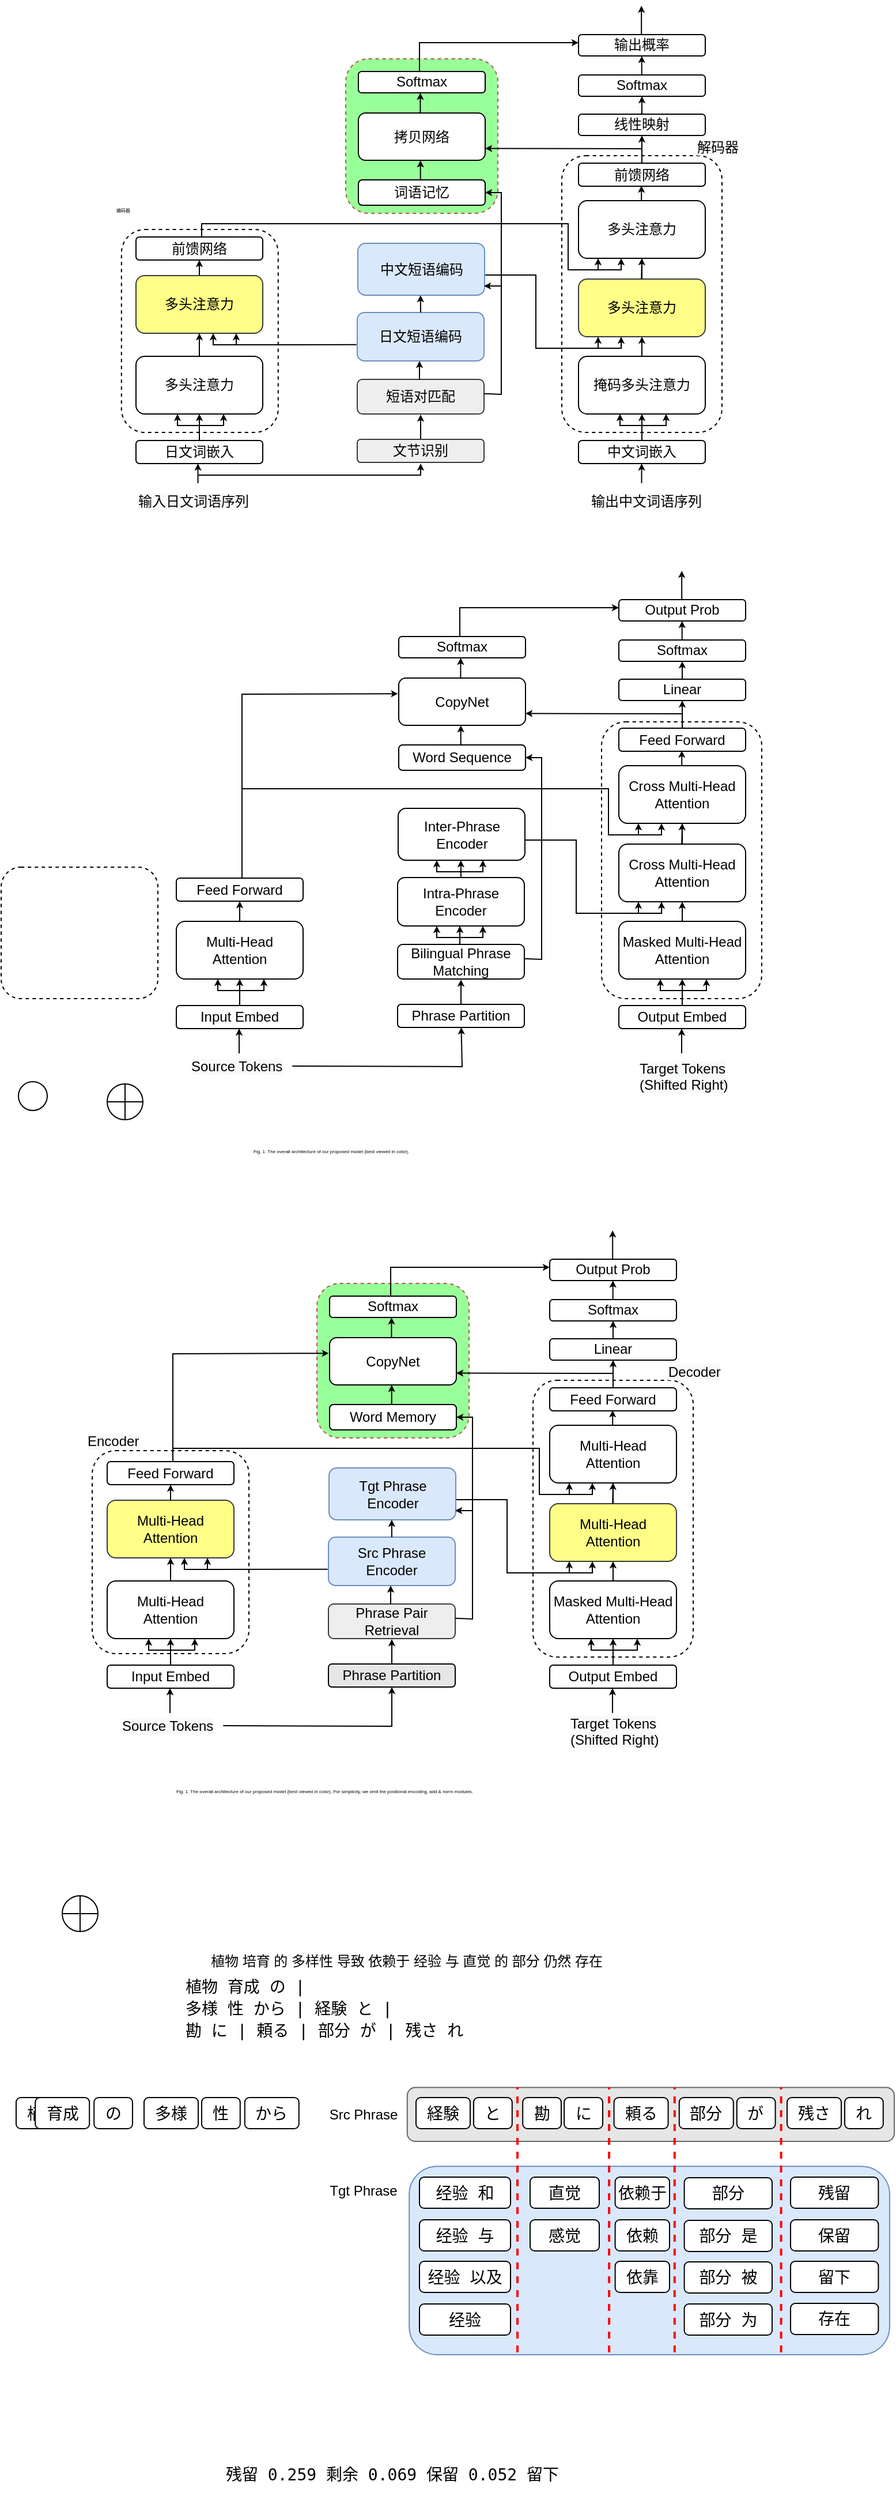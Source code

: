<mxfile version="20.3.6" type="github">
  <diagram id="V2DTb5OL1VRiCWGHtdKA" name="Page-1">
    <mxGraphModel dx="631" dy="303" grid="0" gridSize="10" guides="1" tooltips="1" connect="1" arrows="0" fold="1" page="1" pageScale="1" pageWidth="827" pageHeight="1169" math="0" shadow="0">
      <root>
        <mxCell id="0" />
        <mxCell id="1" parent="0" />
        <mxCell id="ptX2DU8aKGZaoR_pnGZ3-47" value="" style="rounded=1;whiteSpace=wrap;html=1;labelBackgroundColor=none;fillColor=#dae8fc;strokeColor=#6c8ebf;" vertex="1" parent="1">
          <mxGeometry x="385.1" y="1991.63" width="416.9" height="163.37" as="geometry" />
        </mxCell>
        <mxCell id="ptX2DU8aKGZaoR_pnGZ3-46" value="" style="rounded=1;whiteSpace=wrap;html=1;labelBackgroundColor=none;fillColor=#E6E6E6;strokeColor=#666666;gradientColor=none;" vertex="1" parent="1">
          <mxGeometry x="383.4" y="1923.25" width="422.6" height="46.75" as="geometry" />
        </mxCell>
        <mxCell id="X5AMhHzkb54LyGPV_iVm-243" value="" style="rounded=1;whiteSpace=wrap;html=1;fontSize=4;dashed=1;fillColor=#99FF99;strokeColor=#b85450;fillOpacity=100;strokeOpacity=100;" parent="1" vertex="1">
          <mxGeometry x="305" y="1226" width="132" height="134" as="geometry" />
        </mxCell>
        <mxCell id="X5AMhHzkb54LyGPV_iVm-101" value="Multi-Head &lt;br&gt;Attention" style="rounded=1;whiteSpace=wrap;html=1;" parent="1" vertex="1">
          <mxGeometry x="183" y="912" width="110" height="50" as="geometry" />
        </mxCell>
        <mxCell id="X5AMhHzkb54LyGPV_iVm-103" style="edgeStyle=orthogonalEdgeStyle;rounded=0;orthogonalLoop=1;jettySize=auto;html=1;exitX=0.5;exitY=0;exitDx=0;exitDy=0;entryX=0.5;entryY=1;entryDx=0;entryDy=0;endSize=3;startSize=3;" parent="1" source="X5AMhHzkb54LyGPV_iVm-104" target="X5AMhHzkb54LyGPV_iVm-101" edge="1">
          <mxGeometry relative="1" as="geometry" />
        </mxCell>
        <mxCell id="X5AMhHzkb54LyGPV_iVm-104" value="Input Embed" style="rounded=1;whiteSpace=wrap;html=1;" parent="1" vertex="1">
          <mxGeometry x="183" y="985" width="110" height="20" as="geometry" />
        </mxCell>
        <mxCell id="X5AMhHzkb54LyGPV_iVm-105" value="Bilingual Phrase&lt;br&gt;Matching" style="rounded=1;whiteSpace=wrap;html=1;" parent="1" vertex="1">
          <mxGeometry x="375" y="932" width="110" height="30" as="geometry" />
        </mxCell>
        <mxCell id="X5AMhHzkb54LyGPV_iVm-106" value="" style="endArrow=classic;startArrow=classic;html=1;rounded=0;jumpSize=3;fontSize=5;endSize=3;startSize=3;" parent="1" edge="1">
          <mxGeometry width="50" height="50" relative="1" as="geometry">
            <mxPoint x="219" y="962" as="sourcePoint" />
            <mxPoint x="259" y="962" as="targetPoint" />
            <Array as="points">
              <mxPoint x="219" y="972" />
              <mxPoint x="239" y="972" />
              <mxPoint x="259" y="972" />
            </Array>
          </mxGeometry>
        </mxCell>
        <mxCell id="X5AMhHzkb54LyGPV_iVm-107" style="edgeStyle=orthogonalEdgeStyle;rounded=0;orthogonalLoop=1;jettySize=auto;html=1;exitX=0.5;exitY=0;exitDx=0;exitDy=0;entryX=0.5;entryY=1;entryDx=0;entryDy=0;endSize=3;startSize=3;" parent="1" edge="1">
          <mxGeometry relative="1" as="geometry">
            <mxPoint x="621.86" y="676.5" as="sourcePoint" />
            <mxPoint x="621.86" y="651.5" as="targetPoint" />
          </mxGeometry>
        </mxCell>
        <mxCell id="X5AMhHzkb54LyGPV_iVm-108" value="" style="endArrow=classic;html=1;rounded=0;fontSize=4;startSize=3;endSize=3;jumpSize=3;exitX=0.5;exitY=0;exitDx=0;exitDy=0;entryX=0.5;entryY=1;entryDx=0;entryDy=0;" parent="1" target="X5AMhHzkb54LyGPV_iVm-135" edge="1">
          <mxGeometry width="50" height="50" relative="1" as="geometry">
            <mxPoint x="238" y="912" as="sourcePoint" />
            <mxPoint x="238" y="897" as="targetPoint" />
          </mxGeometry>
        </mxCell>
        <mxCell id="X5AMhHzkb54LyGPV_iVm-109" style="edgeStyle=orthogonalEdgeStyle;rounded=0;orthogonalLoop=1;jettySize=auto;html=1;entryX=0.5;entryY=1;entryDx=0;entryDy=0;endSize=3;startSize=3;exitX=0.5;exitY=0;exitDx=0;exitDy=0;" parent="1" source="X5AMhHzkb54LyGPV_iVm-127" edge="1">
          <mxGeometry relative="1" as="geometry">
            <mxPoint x="430" y="972.5" as="sourcePoint" />
            <mxPoint x="430.0" y="962.5" as="targetPoint" />
            <Array as="points" />
          </mxGeometry>
        </mxCell>
        <mxCell id="X5AMhHzkb54LyGPV_iVm-110" value="" style="rounded=1;whiteSpace=wrap;html=1;fontSize=4;dashed=1;fillColor=none;" parent="1" vertex="1">
          <mxGeometry x="31" y="865" width="136" height="114" as="geometry" />
        </mxCell>
        <mxCell id="X5AMhHzkb54LyGPV_iVm-111" style="edgeStyle=orthogonalEdgeStyle;rounded=0;orthogonalLoop=1;jettySize=auto;html=1;exitX=0.5;exitY=0;exitDx=0;exitDy=0;entryX=0.5;entryY=1;entryDx=0;entryDy=0;endSize=3;startSize=3;" parent="1" target="X5AMhHzkb54LyGPV_iVm-117" edge="1">
          <mxGeometry relative="1" as="geometry">
            <mxPoint x="622" y="744" as="sourcePoint" />
            <mxPoint x="621.58" y="719" as="targetPoint" />
          </mxGeometry>
        </mxCell>
        <mxCell id="X5AMhHzkb54LyGPV_iVm-112" value="" style="rounded=1;whiteSpace=wrap;html=1;fontSize=4;dashed=1;fillColor=none;" parent="1" vertex="1">
          <mxGeometry x="552" y="739" width="139" height="240" as="geometry" />
        </mxCell>
        <mxCell id="X5AMhHzkb54LyGPV_iVm-113" value="Intra-Phrase Encoder" style="rounded=1;whiteSpace=wrap;html=1;" parent="1" vertex="1">
          <mxGeometry x="375" y="874" width="110" height="42" as="geometry" />
        </mxCell>
        <mxCell id="X5AMhHzkb54LyGPV_iVm-170" value="" style="edgeStyle=orthogonalEdgeStyle;rounded=0;jumpSize=3;orthogonalLoop=1;jettySize=auto;html=1;fontSize=4;startArrow=none;startFill=0;endArrow=none;endFill=0;startSize=3;endSize=3;entryX=0.337;entryY=1.015;entryDx=0;entryDy=0;entryPerimeter=0;" parent="1" target="X5AMhHzkb54LyGPV_iVm-140" edge="1">
          <mxGeometry relative="1" as="geometry">
            <mxPoint x="485.5" y="841.533" as="sourcePoint" />
            <mxPoint x="610" y="905" as="targetPoint" />
            <Array as="points">
              <mxPoint x="530" y="842" />
              <mxPoint x="530" y="905" />
              <mxPoint x="604" y="905" />
            </Array>
          </mxGeometry>
        </mxCell>
        <mxCell id="X5AMhHzkb54LyGPV_iVm-115" value="Inter-Phrase&lt;br&gt;Encoder" style="rounded=1;whiteSpace=wrap;html=1;" parent="1" vertex="1">
          <mxGeometry x="375.5" y="814" width="110" height="45" as="geometry" />
        </mxCell>
        <mxCell id="X5AMhHzkb54LyGPV_iVm-116" value="" style="endArrow=classic;startArrow=none;html=1;rounded=0;fontSize=4;startSize=3;endSize=3;jumpSize=3;endFill=1;startFill=0;exitX=1.003;exitY=0.412;exitDx=0;exitDy=0;exitPerimeter=0;entryX=1;entryY=0.5;entryDx=0;entryDy=0;" parent="1" source="X5AMhHzkb54LyGPV_iVm-105" target="X5AMhHzkb54LyGPV_iVm-122" edge="1">
          <mxGeometry width="50" height="50" relative="1" as="geometry">
            <mxPoint x="485" y="963" as="sourcePoint" />
            <mxPoint x="485" y="704" as="targetPoint" />
            <Array as="points">
              <mxPoint x="500" y="945" />
              <mxPoint x="500" y="770" />
            </Array>
          </mxGeometry>
        </mxCell>
        <mxCell id="X5AMhHzkb54LyGPV_iVm-117" value="Linear" style="rounded=1;whiteSpace=wrap;html=1;" parent="1" vertex="1">
          <mxGeometry x="567" y="702" width="110" height="18.5" as="geometry" />
        </mxCell>
        <mxCell id="X5AMhHzkb54LyGPV_iVm-118" value="Softmax" style="rounded=1;whiteSpace=wrap;html=1;" parent="1" vertex="1">
          <mxGeometry x="567" y="668" width="110" height="18.5" as="geometry" />
        </mxCell>
        <mxCell id="X5AMhHzkb54LyGPV_iVm-119" value="CopyNet" style="rounded=1;whiteSpace=wrap;html=1;" parent="1" vertex="1">
          <mxGeometry x="376" y="701" width="110" height="41" as="geometry" />
        </mxCell>
        <mxCell id="X5AMhHzkb54LyGPV_iVm-120" value="Softmax" style="rounded=1;whiteSpace=wrap;html=1;" parent="1" vertex="1">
          <mxGeometry x="376" y="665" width="110" height="18.5" as="geometry" />
        </mxCell>
        <mxCell id="X5AMhHzkb54LyGPV_iVm-121" value="Output Prob" style="rounded=1;whiteSpace=wrap;html=1;" parent="1" vertex="1">
          <mxGeometry x="567" y="633" width="110" height="18.5" as="geometry" />
        </mxCell>
        <mxCell id="X5AMhHzkb54LyGPV_iVm-122" value="Word Sequence" style="rounded=1;whiteSpace=wrap;html=1;" parent="1" vertex="1">
          <mxGeometry x="376" y="759" width="110" height="22" as="geometry" />
        </mxCell>
        <mxCell id="X5AMhHzkb54LyGPV_iVm-123" value="" style="endArrow=classic;html=1;rounded=0;fontSize=4;startSize=3;endSize=3;jumpSize=3;entryX=0.5;entryY=1;entryDx=0;entryDy=0;" parent="1" edge="1">
          <mxGeometry width="50" height="50" relative="1" as="geometry">
            <mxPoint x="429.86" y="759" as="sourcePoint" />
            <mxPoint x="429.86" y="742" as="targetPoint" />
          </mxGeometry>
        </mxCell>
        <mxCell id="X5AMhHzkb54LyGPV_iVm-125" value="" style="endArrow=classic;html=1;rounded=0;fontSize=4;startSize=3;endSize=3;jumpSize=3;entryX=0.5;entryY=1;entryDx=0;entryDy=0;" parent="1" edge="1">
          <mxGeometry width="50" height="50" relative="1" as="geometry">
            <mxPoint x="429.72" y="700.5" as="sourcePoint" />
            <mxPoint x="429.72" y="683.5" as="targetPoint" />
          </mxGeometry>
        </mxCell>
        <mxCell id="X5AMhHzkb54LyGPV_iVm-127" value="Phrase Partition" style="rounded=1;whiteSpace=wrap;html=1;" parent="1" vertex="1">
          <mxGeometry x="375" y="984" width="110" height="20" as="geometry" />
        </mxCell>
        <mxCell id="X5AMhHzkb54LyGPV_iVm-130" style="edgeStyle=orthogonalEdgeStyle;rounded=0;orthogonalLoop=1;jettySize=auto;html=1;endSize=3;startSize=3;exitX=0.5;exitY=0;exitDx=0;exitDy=0;" parent="1" edge="1">
          <mxGeometry relative="1" as="geometry">
            <mxPoint x="430.0" y="874" as="sourcePoint" />
            <mxPoint x="429.88" y="859" as="targetPoint" />
          </mxGeometry>
        </mxCell>
        <mxCell id="X5AMhHzkb54LyGPV_iVm-131" value="" style="endArrow=classic;startArrow=classic;html=1;rounded=0;jumpSize=3;fontSize=5;endSize=3;startSize=3;" parent="1" edge="1">
          <mxGeometry width="50" height="50" relative="1" as="geometry">
            <mxPoint x="409" y="859.0" as="sourcePoint" />
            <mxPoint x="449" y="859.0" as="targetPoint" />
            <Array as="points">
              <mxPoint x="409" y="869" />
              <mxPoint x="429" y="869" />
              <mxPoint x="449" y="869" />
            </Array>
          </mxGeometry>
        </mxCell>
        <mxCell id="X5AMhHzkb54LyGPV_iVm-132" style="edgeStyle=orthogonalEdgeStyle;rounded=0;orthogonalLoop=1;jettySize=auto;html=1;entryX=0.5;entryY=1;entryDx=0;entryDy=0;endSize=3;startSize=3;" parent="1" edge="1">
          <mxGeometry relative="1" as="geometry">
            <mxPoint x="429.0" y="932" as="sourcePoint" />
            <mxPoint x="429.0" y="916.0" as="targetPoint" />
          </mxGeometry>
        </mxCell>
        <mxCell id="X5AMhHzkb54LyGPV_iVm-133" value="" style="endArrow=classic;startArrow=classic;html=1;rounded=0;jumpSize=3;fontSize=5;endSize=3;startSize=3;" parent="1" edge="1">
          <mxGeometry width="50" height="50" relative="1" as="geometry">
            <mxPoint x="409.0" y="916.0" as="sourcePoint" />
            <mxPoint x="449.0" y="916.0" as="targetPoint" />
            <Array as="points">
              <mxPoint x="409" y="926" />
              <mxPoint x="429" y="926" />
              <mxPoint x="449" y="926" />
            </Array>
          </mxGeometry>
        </mxCell>
        <mxCell id="X5AMhHzkb54LyGPV_iVm-135" value="&lt;span&gt;Feed Forward&lt;/span&gt;" style="rounded=1;whiteSpace=wrap;html=1;" parent="1" vertex="1">
          <mxGeometry x="183" y="874.5" width="110" height="20" as="geometry" />
        </mxCell>
        <mxCell id="X5AMhHzkb54LyGPV_iVm-175" value="" style="edgeStyle=orthogonalEdgeStyle;rounded=0;jumpSize=3;orthogonalLoop=1;jettySize=auto;html=1;fontSize=4;startArrow=none;startFill=0;endArrow=none;endFill=0;startSize=3;endSize=3;" parent="1" source="X5AMhHzkb54LyGPV_iVm-140" target="X5AMhHzkb54LyGPV_iVm-167" edge="1">
          <mxGeometry relative="1" as="geometry" />
        </mxCell>
        <mxCell id="X5AMhHzkb54LyGPV_iVm-140" value="Cross Multi-Head &lt;br&gt;Attention" style="rounded=1;whiteSpace=wrap;html=1;" parent="1" vertex="1">
          <mxGeometry x="567" y="845" width="110" height="50" as="geometry" />
        </mxCell>
        <mxCell id="X5AMhHzkb54LyGPV_iVm-142" style="edgeStyle=orthogonalEdgeStyle;rounded=0;orthogonalLoop=1;jettySize=auto;html=1;exitX=0.5;exitY=0;exitDx=0;exitDy=0;entryX=0.5;entryY=1;entryDx=0;entryDy=0;endSize=3;startSize=3;" parent="1" target="X5AMhHzkb54LyGPV_iVm-140" edge="1">
          <mxGeometry relative="1" as="geometry">
            <mxPoint x="622" y="912" as="sourcePoint" />
          </mxGeometry>
        </mxCell>
        <mxCell id="X5AMhHzkb54LyGPV_iVm-143" value="" style="endArrow=classic;startArrow=classic;html=1;rounded=0;jumpSize=3;fontSize=5;endSize=3;startSize=3;" parent="1" edge="1">
          <mxGeometry width="50" height="50" relative="1" as="geometry">
            <mxPoint x="584.0" y="895" as="sourcePoint" />
            <mxPoint x="604.0" y="895" as="targetPoint" />
            <Array as="points">
              <mxPoint x="584" y="905" />
              <mxPoint x="604" y="905" />
            </Array>
          </mxGeometry>
        </mxCell>
        <mxCell id="X5AMhHzkb54LyGPV_iVm-144" value="" style="endArrow=classic;html=1;rounded=0;fontSize=4;startSize=3;endSize=3;jumpSize=3;exitX=0.5;exitY=0;exitDx=0;exitDy=0;entryX=0.5;entryY=1;entryDx=0;entryDy=0;" parent="1" edge="1">
          <mxGeometry width="50" height="50" relative="1" as="geometry">
            <mxPoint x="622" y="806" as="sourcePoint" />
            <mxPoint x="622" y="791" as="targetPoint" />
          </mxGeometry>
        </mxCell>
        <mxCell id="X5AMhHzkb54LyGPV_iVm-147" value="&lt;span&gt;Feed Forward&lt;/span&gt;" style="rounded=1;whiteSpace=wrap;html=1;" parent="1" vertex="1">
          <mxGeometry x="567" y="744.5" width="110" height="20" as="geometry" />
        </mxCell>
        <mxCell id="X5AMhHzkb54LyGPV_iVm-151" value="Masked Multi-Head &lt;br&gt;Attention" style="rounded=1;whiteSpace=wrap;html=1;" parent="1" vertex="1">
          <mxGeometry x="567" y="912" width="110" height="50" as="geometry" />
        </mxCell>
        <mxCell id="X5AMhHzkb54LyGPV_iVm-152" style="edgeStyle=orthogonalEdgeStyle;rounded=0;orthogonalLoop=1;jettySize=auto;html=1;exitX=0.5;exitY=0;exitDx=0;exitDy=0;entryX=0.5;entryY=1;entryDx=0;entryDy=0;endSize=3;startSize=3;" parent="1" source="X5AMhHzkb54LyGPV_iVm-153" target="X5AMhHzkb54LyGPV_iVm-151" edge="1">
          <mxGeometry relative="1" as="geometry" />
        </mxCell>
        <mxCell id="X5AMhHzkb54LyGPV_iVm-153" value="Output Embed" style="rounded=1;whiteSpace=wrap;html=1;" parent="1" vertex="1">
          <mxGeometry x="567" y="985" width="110" height="20" as="geometry" />
        </mxCell>
        <mxCell id="X5AMhHzkb54LyGPV_iVm-154" value="" style="endArrow=classic;startArrow=classic;html=1;rounded=0;jumpSize=3;fontSize=5;endSize=3;startSize=3;" parent="1" edge="1">
          <mxGeometry width="50" height="50" relative="1" as="geometry">
            <mxPoint x="603" y="962" as="sourcePoint" />
            <mxPoint x="643" y="962" as="targetPoint" />
            <Array as="points">
              <mxPoint x="603" y="972" />
              <mxPoint x="623" y="972" />
              <mxPoint x="643" y="972" />
            </Array>
          </mxGeometry>
        </mxCell>
        <mxCell id="X5AMhHzkb54LyGPV_iVm-159" style="edgeStyle=orthogonalEdgeStyle;rounded=0;orthogonalLoop=1;jettySize=auto;html=1;entryX=0.5;entryY=1;entryDx=0;entryDy=0;endSize=3;startSize=3;" parent="1" edge="1">
          <mxGeometry relative="1" as="geometry">
            <mxPoint x="621.6" y="778.0" as="sourcePoint" />
            <mxPoint x="621.6" y="764" as="targetPoint" />
            <Array as="points">
              <mxPoint x="621.6" y="778" />
            </Array>
          </mxGeometry>
        </mxCell>
        <mxCell id="X5AMhHzkb54LyGPV_iVm-161" style="edgeStyle=orthogonalEdgeStyle;rounded=0;orthogonalLoop=1;jettySize=auto;html=1;endSize=3;startSize=3;" parent="1" edge="1">
          <mxGeometry relative="1" as="geometry">
            <mxPoint x="429" y="665" as="sourcePoint" />
            <mxPoint x="567" y="640" as="targetPoint" />
            <Array as="points">
              <mxPoint x="429" y="640" />
            </Array>
          </mxGeometry>
        </mxCell>
        <mxCell id="X5AMhHzkb54LyGPV_iVm-162" style="edgeStyle=orthogonalEdgeStyle;rounded=0;orthogonalLoop=1;jettySize=auto;html=1;endSize=3;startSize=3;entryX=0.5;entryY=1;entryDx=0;entryDy=0;" parent="1" target="X5AMhHzkb54LyGPV_iVm-118" edge="1">
          <mxGeometry relative="1" as="geometry">
            <mxPoint x="621" y="702" as="sourcePoint" />
            <mxPoint x="621" y="687.5" as="targetPoint" />
          </mxGeometry>
        </mxCell>
        <mxCell id="X5AMhHzkb54LyGPV_iVm-163" style="edgeStyle=orthogonalEdgeStyle;rounded=0;orthogonalLoop=1;jettySize=auto;html=1;exitX=0.5;exitY=0;exitDx=0;exitDy=0;entryX=0.5;entryY=1;entryDx=0;entryDy=0;endSize=3;startSize=3;" parent="1" edge="1">
          <mxGeometry relative="1" as="geometry">
            <mxPoint x="621.6" y="633" as="sourcePoint" />
            <mxPoint x="621.6" y="608" as="targetPoint" />
          </mxGeometry>
        </mxCell>
        <mxCell id="X5AMhHzkb54LyGPV_iVm-164" value="" style="endArrow=classic;html=1;rounded=0;fontSize=4;startSize=3;endSize=3;jumpSize=3;entryX=-0.006;entryY=0.331;entryDx=0;entryDy=0;entryPerimeter=0;" parent="1" target="X5AMhHzkb54LyGPV_iVm-119" edge="1">
          <mxGeometry width="50" height="50" relative="1" as="geometry">
            <mxPoint x="240" y="800" as="sourcePoint" />
            <mxPoint x="380" y="715" as="targetPoint" />
            <Array as="points">
              <mxPoint x="240" y="715" />
            </Array>
          </mxGeometry>
        </mxCell>
        <mxCell id="X5AMhHzkb54LyGPV_iVm-165" value="" style="endArrow=classic;html=1;rounded=0;fontSize=4;startSize=3;endSize=3;jumpSize=3;entryX=1;entryY=0.75;entryDx=0;entryDy=0;" parent="1" target="X5AMhHzkb54LyGPV_iVm-119" edge="1">
          <mxGeometry width="50" height="50" relative="1" as="geometry">
            <mxPoint x="622" y="732" as="sourcePoint" />
            <mxPoint x="510" y="741" as="targetPoint" />
          </mxGeometry>
        </mxCell>
        <mxCell id="X5AMhHzkb54LyGPV_iVm-166" value="" style="endArrow=classic;html=1;rounded=0;fontSize=4;startSize=3;endSize=3;jumpSize=3;exitX=1;exitY=0.5;exitDx=0;exitDy=0;" parent="1" source="YxxwiQiscKw8ClJpSAqb-5" target="X5AMhHzkb54LyGPV_iVm-127" edge="1">
          <mxGeometry width="50" height="50" relative="1" as="geometry">
            <mxPoint x="292" y="994" as="sourcePoint" />
            <mxPoint x="375" y="993" as="targetPoint" />
            <Array as="points">
              <mxPoint x="431" y="1038" />
            </Array>
          </mxGeometry>
        </mxCell>
        <mxCell id="X5AMhHzkb54LyGPV_iVm-167" value="Cross Multi-Head &lt;br&gt;Attention" style="rounded=1;whiteSpace=wrap;html=1;" parent="1" vertex="1">
          <mxGeometry x="567" y="777" width="110" height="50" as="geometry" />
        </mxCell>
        <mxCell id="X5AMhHzkb54LyGPV_iVm-171" value="" style="edgeStyle=orthogonalEdgeStyle;rounded=0;jumpSize=3;orthogonalLoop=1;jettySize=auto;html=1;fontSize=4;startArrow=none;startFill=0;endArrow=none;endFill=0;startSize=3;endSize=3;" parent="1" edge="1">
          <mxGeometry relative="1" as="geometry">
            <mxPoint x="240" y="874" as="sourcePoint" />
            <mxPoint x="603" y="837" as="targetPoint" />
            <Array as="points">
              <mxPoint x="240" y="797" />
              <mxPoint x="558" y="797" />
              <mxPoint x="558" y="837" />
            </Array>
          </mxGeometry>
        </mxCell>
        <mxCell id="X5AMhHzkb54LyGPV_iVm-173" style="edgeStyle=orthogonalEdgeStyle;rounded=0;orthogonalLoop=1;jettySize=auto;html=1;endSize=3;startSize=3;entryX=0.5;entryY=1;entryDx=0;entryDy=0;" parent="1" target="X5AMhHzkb54LyGPV_iVm-167" edge="1">
          <mxGeometry relative="1" as="geometry">
            <mxPoint x="621.62" y="845" as="sourcePoint" />
            <mxPoint x="622" y="830" as="targetPoint" />
          </mxGeometry>
        </mxCell>
        <mxCell id="X5AMhHzkb54LyGPV_iVm-176" value="" style="endArrow=classic;startArrow=classic;html=1;rounded=0;jumpSize=3;fontSize=5;endSize=3;startSize=3;" parent="1" edge="1">
          <mxGeometry width="50" height="50" relative="1" as="geometry">
            <mxPoint x="584.0" y="827" as="sourcePoint" />
            <mxPoint x="604.0" y="827" as="targetPoint" />
            <Array as="points">
              <mxPoint x="584" y="837" />
              <mxPoint x="604" y="837" />
            </Array>
          </mxGeometry>
        </mxCell>
        <mxCell id="X5AMhHzkb54LyGPV_iVm-177" value="Fig. 1. The overall architecture of our proposed model (best viewed in color)." style="text;whiteSpace=wrap;html=1;fontSize=4;" parent="1" vertex="1">
          <mxGeometry x="248" y="1103" width="425" height="19" as="geometry" />
        </mxCell>
        <mxCell id="X5AMhHzkb54LyGPV_iVm-240" value="" style="edgeStyle=orthogonalEdgeStyle;rounded=0;jumpSize=3;orthogonalLoop=1;jettySize=auto;html=1;fontSize=4;startArrow=none;startFill=0;endArrow=none;endFill=0;startSize=3;endSize=3;" parent="1" source="X5AMhHzkb54LyGPV_iVm-182" target="X5AMhHzkb54LyGPV_iVm-235" edge="1">
          <mxGeometry relative="1" as="geometry" />
        </mxCell>
        <mxCell id="X5AMhHzkb54LyGPV_iVm-182" value="Multi-Head &lt;br&gt;Attention" style="rounded=1;whiteSpace=wrap;html=1;" parent="1" vertex="1">
          <mxGeometry x="123" y="1484" width="110" height="50" as="geometry" />
        </mxCell>
        <mxCell id="X5AMhHzkb54LyGPV_iVm-183" style="edgeStyle=orthogonalEdgeStyle;rounded=0;orthogonalLoop=1;jettySize=auto;html=1;exitX=0.5;exitY=0;exitDx=0;exitDy=0;entryX=0.5;entryY=1;entryDx=0;entryDy=0;endSize=3;startSize=3;" parent="1" target="X5AMhHzkb54LyGPV_iVm-182" edge="1">
          <mxGeometry relative="1" as="geometry">
            <mxPoint x="178" y="1557" as="sourcePoint" />
          </mxGeometry>
        </mxCell>
        <mxCell id="X5AMhHzkb54LyGPV_iVm-185" value="Phrase Pair&lt;br&gt;Retrieval" style="rounded=1;whiteSpace=wrap;html=1;fillColor=#eeeeee;strokeColor=#36393d;" parent="1" vertex="1">
          <mxGeometry x="315" y="1504" width="110" height="30" as="geometry" />
        </mxCell>
        <mxCell id="X5AMhHzkb54LyGPV_iVm-186" value="" style="endArrow=classic;startArrow=classic;html=1;rounded=0;jumpSize=3;fontSize=5;endSize=3;startSize=3;" parent="1" edge="1">
          <mxGeometry width="50" height="50" relative="1" as="geometry">
            <mxPoint x="159" y="1534" as="sourcePoint" />
            <mxPoint x="199" y="1534" as="targetPoint" />
            <Array as="points">
              <mxPoint x="159" y="1544" />
              <mxPoint x="179" y="1544" />
              <mxPoint x="199" y="1544" />
            </Array>
          </mxGeometry>
        </mxCell>
        <mxCell id="X5AMhHzkb54LyGPV_iVm-187" style="edgeStyle=orthogonalEdgeStyle;rounded=0;orthogonalLoop=1;jettySize=auto;html=1;exitX=0.5;exitY=0;exitDx=0;exitDy=0;entryX=0.5;entryY=1;entryDx=0;entryDy=0;endSize=3;startSize=3;" parent="1" edge="1">
          <mxGeometry relative="1" as="geometry">
            <mxPoint x="561.86" y="1248.5" as="sourcePoint" />
            <mxPoint x="561.86" y="1223.5" as="targetPoint" />
          </mxGeometry>
        </mxCell>
        <mxCell id="X5AMhHzkb54LyGPV_iVm-188" value="" style="endArrow=classic;html=1;rounded=0;fontSize=4;startSize=3;endSize=3;jumpSize=3;entryX=0.5;entryY=1;entryDx=0;entryDy=0;" parent="1" target="X5AMhHzkb54LyGPV_iVm-210" edge="1">
          <mxGeometry width="50" height="50" relative="1" as="geometry">
            <mxPoint x="178" y="1420" as="sourcePoint" />
            <mxPoint x="178" y="1469" as="targetPoint" />
          </mxGeometry>
        </mxCell>
        <mxCell id="X5AMhHzkb54LyGPV_iVm-189" style="edgeStyle=orthogonalEdgeStyle;rounded=0;orthogonalLoop=1;jettySize=auto;html=1;entryX=0.5;entryY=1;entryDx=0;entryDy=0;endSize=3;startSize=3;exitX=0.5;exitY=0;exitDx=0;exitDy=0;" parent="1" edge="1">
          <mxGeometry relative="1" as="geometry">
            <mxPoint x="370" y="1556" as="sourcePoint" />
            <mxPoint x="370.0" y="1534.5" as="targetPoint" />
            <Array as="points" />
          </mxGeometry>
        </mxCell>
        <mxCell id="X5AMhHzkb54LyGPV_iVm-190" value="" style="rounded=1;whiteSpace=wrap;html=1;fontSize=4;dashed=1;fillColor=none;" parent="1" vertex="1">
          <mxGeometry x="110" y="1371" width="136" height="176" as="geometry" />
        </mxCell>
        <mxCell id="X5AMhHzkb54LyGPV_iVm-191" style="edgeStyle=orthogonalEdgeStyle;rounded=0;orthogonalLoop=1;jettySize=auto;html=1;exitX=0.5;exitY=0;exitDx=0;exitDy=0;entryX=0.5;entryY=1;entryDx=0;entryDy=0;endSize=3;startSize=3;" parent="1" target="X5AMhHzkb54LyGPV_iVm-197" edge="1">
          <mxGeometry relative="1" as="geometry">
            <mxPoint x="562" y="1316" as="sourcePoint" />
            <mxPoint x="561.58" y="1291" as="targetPoint" />
          </mxGeometry>
        </mxCell>
        <mxCell id="X5AMhHzkb54LyGPV_iVm-192" value="" style="rounded=1;whiteSpace=wrap;html=1;fontSize=4;dashed=1;fillColor=none;" parent="1" vertex="1">
          <mxGeometry x="492.5" y="1310" width="139" height="240" as="geometry" />
        </mxCell>
        <mxCell id="X5AMhHzkb54LyGPV_iVm-193" value="Src Phrase&lt;br&gt;Encoder" style="rounded=1;whiteSpace=wrap;html=1;fillColor=#dae8fc;strokeColor=#6c8ebf;" parent="1" vertex="1">
          <mxGeometry x="315" y="1446" width="110" height="42" as="geometry" />
        </mxCell>
        <mxCell id="X5AMhHzkb54LyGPV_iVm-194" value="" style="edgeStyle=orthogonalEdgeStyle;rounded=0;jumpSize=3;orthogonalLoop=1;jettySize=auto;html=1;fontSize=4;startArrow=none;startFill=0;endArrow=none;endFill=0;startSize=3;endSize=3;entryX=0.337;entryY=1.015;entryDx=0;entryDy=0;entryPerimeter=0;" parent="1" target="X5AMhHzkb54LyGPV_iVm-212" edge="1">
          <mxGeometry relative="1" as="geometry">
            <mxPoint x="425.5" y="1413.533" as="sourcePoint" />
            <mxPoint x="550" y="1477" as="targetPoint" />
            <Array as="points">
              <mxPoint x="470" y="1414" />
              <mxPoint x="470" y="1477" />
              <mxPoint x="544" y="1477" />
            </Array>
          </mxGeometry>
        </mxCell>
        <mxCell id="X5AMhHzkb54LyGPV_iVm-195" value="Tgt Phrase&lt;br&gt;Encoder" style="rounded=1;whiteSpace=wrap;html=1;fillColor=#dae8fc;strokeColor=#6c8ebf;" parent="1" vertex="1">
          <mxGeometry x="315.5" y="1386" width="110" height="45" as="geometry" />
        </mxCell>
        <mxCell id="X5AMhHzkb54LyGPV_iVm-196" value="" style="endArrow=classic;startArrow=none;html=1;rounded=0;fontSize=4;startSize=3;endSize=3;jumpSize=3;endFill=1;startFill=0;exitX=1.003;exitY=0.412;exitDx=0;exitDy=0;exitPerimeter=0;entryX=1;entryY=0.5;entryDx=0;entryDy=0;" parent="1" source="X5AMhHzkb54LyGPV_iVm-185" target="X5AMhHzkb54LyGPV_iVm-202" edge="1">
          <mxGeometry width="50" height="50" relative="1" as="geometry">
            <mxPoint x="425" y="1535" as="sourcePoint" />
            <mxPoint x="425" y="1276" as="targetPoint" />
            <Array as="points">
              <mxPoint x="440" y="1517" />
              <mxPoint x="440" y="1342" />
            </Array>
          </mxGeometry>
        </mxCell>
        <mxCell id="X5AMhHzkb54LyGPV_iVm-197" value="Linear" style="rounded=1;whiteSpace=wrap;html=1;" parent="1" vertex="1">
          <mxGeometry x="507" y="1274" width="110" height="18.5" as="geometry" />
        </mxCell>
        <mxCell id="X5AMhHzkb54LyGPV_iVm-198" value="Softmax" style="rounded=1;whiteSpace=wrap;html=1;" parent="1" vertex="1">
          <mxGeometry x="507" y="1240" width="110" height="18.5" as="geometry" />
        </mxCell>
        <mxCell id="X5AMhHzkb54LyGPV_iVm-199" value="CopyNet" style="rounded=1;whiteSpace=wrap;html=1;" parent="1" vertex="1">
          <mxGeometry x="316" y="1273" width="110" height="41" as="geometry" />
        </mxCell>
        <mxCell id="X5AMhHzkb54LyGPV_iVm-200" value="Softmax" style="rounded=1;whiteSpace=wrap;html=1;" parent="1" vertex="1">
          <mxGeometry x="316" y="1237" width="110" height="18.5" as="geometry" />
        </mxCell>
        <mxCell id="X5AMhHzkb54LyGPV_iVm-201" value="Output Prob" style="rounded=1;whiteSpace=wrap;html=1;" parent="1" vertex="1">
          <mxGeometry x="507" y="1205" width="110" height="18.5" as="geometry" />
        </mxCell>
        <mxCell id="X5AMhHzkb54LyGPV_iVm-202" value="Word Memory" style="rounded=1;whiteSpace=wrap;html=1;" parent="1" vertex="1">
          <mxGeometry x="316" y="1331" width="110" height="22" as="geometry" />
        </mxCell>
        <mxCell id="X5AMhHzkb54LyGPV_iVm-203" value="" style="endArrow=classic;html=1;rounded=0;fontSize=4;startSize=3;endSize=3;jumpSize=3;entryX=0.5;entryY=1;entryDx=0;entryDy=0;" parent="1" edge="1">
          <mxGeometry width="50" height="50" relative="1" as="geometry">
            <mxPoint x="369.86" y="1331" as="sourcePoint" />
            <mxPoint x="369.86" y="1314" as="targetPoint" />
          </mxGeometry>
        </mxCell>
        <mxCell id="X5AMhHzkb54LyGPV_iVm-204" value="" style="endArrow=classic;html=1;rounded=0;fontSize=4;startSize=3;endSize=3;jumpSize=3;entryX=0.5;entryY=1;entryDx=0;entryDy=0;" parent="1" edge="1">
          <mxGeometry width="50" height="50" relative="1" as="geometry">
            <mxPoint x="369.72" y="1272.5" as="sourcePoint" />
            <mxPoint x="369.72" y="1255.5" as="targetPoint" />
          </mxGeometry>
        </mxCell>
        <mxCell id="X5AMhHzkb54LyGPV_iVm-206" style="edgeStyle=orthogonalEdgeStyle;rounded=0;orthogonalLoop=1;jettySize=auto;html=1;endSize=3;startSize=3;exitX=0.5;exitY=0;exitDx=0;exitDy=0;" parent="1" edge="1">
          <mxGeometry relative="1" as="geometry">
            <mxPoint x="370.0" y="1446" as="sourcePoint" />
            <mxPoint x="369.88" y="1431" as="targetPoint" />
          </mxGeometry>
        </mxCell>
        <mxCell id="X5AMhHzkb54LyGPV_iVm-208" style="edgeStyle=orthogonalEdgeStyle;rounded=0;orthogonalLoop=1;jettySize=auto;html=1;entryX=0.5;entryY=1;entryDx=0;entryDy=0;endSize=3;startSize=3;" parent="1" edge="1">
          <mxGeometry relative="1" as="geometry">
            <mxPoint x="369.0" y="1504" as="sourcePoint" />
            <mxPoint x="369.0" y="1488" as="targetPoint" />
          </mxGeometry>
        </mxCell>
        <mxCell id="X5AMhHzkb54LyGPV_iVm-210" value="&lt;span&gt;Feed Forward&lt;/span&gt;" style="rounded=1;whiteSpace=wrap;html=1;" parent="1" vertex="1">
          <mxGeometry x="123" y="1380.5" width="110" height="20" as="geometry" />
        </mxCell>
        <mxCell id="X5AMhHzkb54LyGPV_iVm-211" value="" style="edgeStyle=orthogonalEdgeStyle;rounded=0;jumpSize=3;orthogonalLoop=1;jettySize=auto;html=1;fontSize=4;startArrow=none;startFill=0;endArrow=none;endFill=0;startSize=3;endSize=3;" parent="1" source="X5AMhHzkb54LyGPV_iVm-212" target="X5AMhHzkb54LyGPV_iVm-228" edge="1">
          <mxGeometry relative="1" as="geometry" />
        </mxCell>
        <mxCell id="X5AMhHzkb54LyGPV_iVm-212" value="Multi-Head &lt;br&gt;Attention" style="rounded=1;whiteSpace=wrap;html=1;fillColor=#ffff88;strokeColor=#36393d;" parent="1" vertex="1">
          <mxGeometry x="507" y="1417" width="110" height="50" as="geometry" />
        </mxCell>
        <mxCell id="X5AMhHzkb54LyGPV_iVm-213" style="edgeStyle=orthogonalEdgeStyle;rounded=0;orthogonalLoop=1;jettySize=auto;html=1;exitX=0.5;exitY=0;exitDx=0;exitDy=0;entryX=0.5;entryY=1;entryDx=0;entryDy=0;endSize=3;startSize=3;" parent="1" target="X5AMhHzkb54LyGPV_iVm-212" edge="1">
          <mxGeometry relative="1" as="geometry">
            <mxPoint x="562" y="1484" as="sourcePoint" />
          </mxGeometry>
        </mxCell>
        <mxCell id="X5AMhHzkb54LyGPV_iVm-214" value="" style="endArrow=classic;startArrow=classic;html=1;rounded=0;jumpSize=3;fontSize=5;endSize=3;startSize=3;" parent="1" edge="1">
          <mxGeometry width="50" height="50" relative="1" as="geometry">
            <mxPoint x="524.0" y="1467" as="sourcePoint" />
            <mxPoint x="544.0" y="1467" as="targetPoint" />
            <Array as="points">
              <mxPoint x="524" y="1477" />
              <mxPoint x="544" y="1477" />
            </Array>
          </mxGeometry>
        </mxCell>
        <mxCell id="X5AMhHzkb54LyGPV_iVm-215" value="" style="endArrow=classic;html=1;rounded=0;fontSize=4;startSize=3;endSize=3;jumpSize=3;exitX=0.5;exitY=0;exitDx=0;exitDy=0;entryX=0.5;entryY=1;entryDx=0;entryDy=0;" parent="1" edge="1">
          <mxGeometry width="50" height="50" relative="1" as="geometry">
            <mxPoint x="562" y="1378" as="sourcePoint" />
            <mxPoint x="562" y="1363" as="targetPoint" />
          </mxGeometry>
        </mxCell>
        <mxCell id="X5AMhHzkb54LyGPV_iVm-216" value="&lt;span&gt;Feed Forward&lt;/span&gt;" style="rounded=1;whiteSpace=wrap;html=1;" parent="1" vertex="1">
          <mxGeometry x="507" y="1316.5" width="110" height="20" as="geometry" />
        </mxCell>
        <mxCell id="X5AMhHzkb54LyGPV_iVm-217" value="Masked Multi-Head &lt;br&gt;Attention" style="rounded=1;whiteSpace=wrap;html=1;" parent="1" vertex="1">
          <mxGeometry x="507" y="1484" width="110" height="50" as="geometry" />
        </mxCell>
        <mxCell id="X5AMhHzkb54LyGPV_iVm-218" style="edgeStyle=orthogonalEdgeStyle;rounded=0;orthogonalLoop=1;jettySize=auto;html=1;exitX=0.5;exitY=0;exitDx=0;exitDy=0;entryX=0.5;entryY=1;entryDx=0;entryDy=0;endSize=3;startSize=3;" parent="1" target="X5AMhHzkb54LyGPV_iVm-217" edge="1">
          <mxGeometry relative="1" as="geometry">
            <mxPoint x="562" y="1557" as="sourcePoint" />
          </mxGeometry>
        </mxCell>
        <mxCell id="X5AMhHzkb54LyGPV_iVm-220" value="" style="endArrow=classic;startArrow=classic;html=1;rounded=0;jumpSize=3;fontSize=5;endSize=3;startSize=3;" parent="1" edge="1">
          <mxGeometry width="50" height="50" relative="1" as="geometry">
            <mxPoint x="543" y="1534" as="sourcePoint" />
            <mxPoint x="583" y="1534" as="targetPoint" />
            <Array as="points">
              <mxPoint x="543" y="1544" />
              <mxPoint x="563" y="1544" />
              <mxPoint x="583" y="1544" />
            </Array>
          </mxGeometry>
        </mxCell>
        <mxCell id="X5AMhHzkb54LyGPV_iVm-221" style="edgeStyle=orthogonalEdgeStyle;rounded=0;orthogonalLoop=1;jettySize=auto;html=1;entryX=0.5;entryY=1;entryDx=0;entryDy=0;endSize=3;startSize=3;" parent="1" edge="1">
          <mxGeometry relative="1" as="geometry">
            <mxPoint x="561.6" y="1350" as="sourcePoint" />
            <mxPoint x="561.6" y="1336" as="targetPoint" />
            <Array as="points">
              <mxPoint x="561.6" y="1350" />
            </Array>
          </mxGeometry>
        </mxCell>
        <mxCell id="X5AMhHzkb54LyGPV_iVm-222" style="edgeStyle=orthogonalEdgeStyle;rounded=0;orthogonalLoop=1;jettySize=auto;html=1;endSize=3;startSize=3;" parent="1" edge="1">
          <mxGeometry relative="1" as="geometry">
            <mxPoint x="369" y="1237" as="sourcePoint" />
            <mxPoint x="507" y="1212" as="targetPoint" />
            <Array as="points">
              <mxPoint x="369" y="1212" />
            </Array>
          </mxGeometry>
        </mxCell>
        <mxCell id="X5AMhHzkb54LyGPV_iVm-223" style="edgeStyle=orthogonalEdgeStyle;rounded=0;orthogonalLoop=1;jettySize=auto;html=1;endSize=3;startSize=3;entryX=0.5;entryY=1;entryDx=0;entryDy=0;" parent="1" target="X5AMhHzkb54LyGPV_iVm-198" edge="1">
          <mxGeometry relative="1" as="geometry">
            <mxPoint x="561" y="1274" as="sourcePoint" />
            <mxPoint x="561" y="1259.5" as="targetPoint" />
          </mxGeometry>
        </mxCell>
        <mxCell id="X5AMhHzkb54LyGPV_iVm-224" style="edgeStyle=orthogonalEdgeStyle;rounded=0;orthogonalLoop=1;jettySize=auto;html=1;exitX=0.5;exitY=0;exitDx=0;exitDy=0;entryX=0.5;entryY=1;entryDx=0;entryDy=0;endSize=3;startSize=3;" parent="1" edge="1">
          <mxGeometry relative="1" as="geometry">
            <mxPoint x="561.6" y="1205" as="sourcePoint" />
            <mxPoint x="561.6" y="1180" as="targetPoint" />
          </mxGeometry>
        </mxCell>
        <mxCell id="X5AMhHzkb54LyGPV_iVm-225" value="" style="endArrow=classic;html=1;rounded=0;fontSize=4;startSize=3;endSize=3;jumpSize=3;entryX=-0.006;entryY=0.331;entryDx=0;entryDy=0;entryPerimeter=0;" parent="1" target="X5AMhHzkb54LyGPV_iVm-199" edge="1">
          <mxGeometry width="50" height="50" relative="1" as="geometry">
            <mxPoint x="180" y="1372" as="sourcePoint" />
            <mxPoint x="320" y="1287" as="targetPoint" />
            <Array as="points">
              <mxPoint x="180" y="1287" />
            </Array>
          </mxGeometry>
        </mxCell>
        <mxCell id="X5AMhHzkb54LyGPV_iVm-226" value="" style="endArrow=classic;html=1;rounded=0;fontSize=4;startSize=3;endSize=3;jumpSize=3;entryX=1;entryY=0.75;entryDx=0;entryDy=0;" parent="1" target="X5AMhHzkb54LyGPV_iVm-199" edge="1">
          <mxGeometry width="50" height="50" relative="1" as="geometry">
            <mxPoint x="562" y="1304" as="sourcePoint" />
            <mxPoint x="450" y="1313" as="targetPoint" />
          </mxGeometry>
        </mxCell>
        <mxCell id="X5AMhHzkb54LyGPV_iVm-228" value="Multi-Head &lt;br&gt;Attention" style="rounded=1;whiteSpace=wrap;html=1;" parent="1" vertex="1">
          <mxGeometry x="507" y="1349" width="110" height="50" as="geometry" />
        </mxCell>
        <mxCell id="X5AMhHzkb54LyGPV_iVm-229" value="" style="edgeStyle=orthogonalEdgeStyle;rounded=0;jumpSize=3;orthogonalLoop=1;jettySize=auto;html=1;fontSize=4;startArrow=none;startFill=0;endArrow=none;endFill=0;startSize=3;endSize=3;" parent="1" edge="1">
          <mxGeometry relative="1" as="geometry">
            <mxPoint x="371" y="1369" as="sourcePoint" />
            <mxPoint x="543" y="1409" as="targetPoint" />
            <Array as="points">
              <mxPoint x="498" y="1369" />
              <mxPoint x="498" y="1409" />
            </Array>
          </mxGeometry>
        </mxCell>
        <mxCell id="X5AMhHzkb54LyGPV_iVm-230" style="edgeStyle=orthogonalEdgeStyle;rounded=0;orthogonalLoop=1;jettySize=auto;html=1;endSize=3;startSize=3;entryX=0.5;entryY=1;entryDx=0;entryDy=0;" parent="1" target="X5AMhHzkb54LyGPV_iVm-228" edge="1">
          <mxGeometry relative="1" as="geometry">
            <mxPoint x="561.62" y="1417" as="sourcePoint" />
            <mxPoint x="562" y="1402" as="targetPoint" />
          </mxGeometry>
        </mxCell>
        <mxCell id="X5AMhHzkb54LyGPV_iVm-231" value="" style="endArrow=classic;startArrow=classic;html=1;rounded=0;jumpSize=3;fontSize=5;endSize=3;startSize=3;" parent="1" edge="1">
          <mxGeometry width="50" height="50" relative="1" as="geometry">
            <mxPoint x="524.0" y="1399" as="sourcePoint" />
            <mxPoint x="544.0" y="1399" as="targetPoint" />
            <Array as="points">
              <mxPoint x="524" y="1409" />
              <mxPoint x="544" y="1409" />
            </Array>
          </mxGeometry>
        </mxCell>
        <mxCell id="X5AMhHzkb54LyGPV_iVm-232" value="Fig. 1. The overall architecture of our proposed model (best viewed in color). For simplicity, we omit the positional encoding, add &amp;amp; norm modules." style="text;whiteSpace=wrap;html=1;fontSize=4;" parent="1" vertex="1">
          <mxGeometry x="181" y="1658" width="425" height="19" as="geometry" />
        </mxCell>
        <mxCell id="X5AMhHzkb54LyGPV_iVm-234" value="" style="endArrow=classic;html=1;rounded=0;fontSize=4;startSize=3;endSize=3;jumpSize=3;entryX=1;entryY=0.75;entryDx=0;entryDy=0;" parent="1" edge="1">
          <mxGeometry width="50" height="50" relative="1" as="geometry">
            <mxPoint x="440" y="1423" as="sourcePoint" />
            <mxPoint x="425" y="1423" as="targetPoint" />
          </mxGeometry>
        </mxCell>
        <mxCell id="X5AMhHzkb54LyGPV_iVm-235" value="Multi-Head &lt;br&gt;Attention" style="rounded=1;whiteSpace=wrap;html=1;fillColor=#ffff88;strokeColor=#36393d;" parent="1" vertex="1">
          <mxGeometry x="123" y="1414" width="110" height="50" as="geometry" />
        </mxCell>
        <mxCell id="X5AMhHzkb54LyGPV_iVm-237" value="" style="endArrow=classic;startArrow=classic;html=1;rounded=0;jumpSize=3;fontSize=5;endSize=3;startSize=3;" parent="1" edge="1">
          <mxGeometry width="50" height="50" relative="1" as="geometry">
            <mxPoint x="190" y="1464.0" as="sourcePoint" />
            <mxPoint x="210" y="1464" as="targetPoint" />
            <Array as="points">
              <mxPoint x="190" y="1474" />
              <mxPoint x="210" y="1474" />
            </Array>
          </mxGeometry>
        </mxCell>
        <mxCell id="X5AMhHzkb54LyGPV_iVm-239" value="" style="endArrow=classic;html=1;rounded=0;fontSize=4;startSize=3;endSize=3;jumpSize=3;" parent="1" edge="1">
          <mxGeometry width="50" height="50" relative="1" as="geometry">
            <mxPoint x="178" y="1484" as="sourcePoint" />
            <mxPoint x="178" y="1464" as="targetPoint" />
          </mxGeometry>
        </mxCell>
        <mxCell id="X5AMhHzkb54LyGPV_iVm-242" value="" style="endArrow=none;html=1;rounded=0;fontSize=4;startSize=3;endSize=3;jumpSize=3;entryX=-0.006;entryY=0.569;entryDx=0;entryDy=0;entryPerimeter=0;" parent="1" edge="1">
          <mxGeometry width="50" height="50" relative="1" as="geometry">
            <mxPoint x="210" y="1474" as="sourcePoint" />
            <mxPoint x="314.34" y="1473.898" as="targetPoint" />
          </mxGeometry>
        </mxCell>
        <mxCell id="X5AMhHzkb54LyGPV_iVm-244" value="" style="edgeStyle=orthogonalEdgeStyle;rounded=0;jumpSize=3;orthogonalLoop=1;jettySize=auto;html=1;fontSize=4;startArrow=none;startFill=0;endArrow=none;endFill=0;startSize=3;endSize=3;" parent="1" edge="1">
          <mxGeometry relative="1" as="geometry">
            <mxPoint x="180" y="1380.0" as="sourcePoint" />
            <mxPoint x="371" y="1369" as="targetPoint" />
            <Array as="points">
              <mxPoint x="180" y="1369" />
            </Array>
          </mxGeometry>
        </mxCell>
        <mxCell id="X5AMhHzkb54LyGPV_iVm-245" value="&lt;meta charset=&quot;utf-8&quot;&gt;&lt;span style=&quot;color: rgb(0, 0, 0); font-family: helvetica; font-size: 12px; font-style: normal; font-weight: 400; letter-spacing: normal; text-align: center; text-indent: 0px; text-transform: none; word-spacing: 0px; background-color: rgb(248, 249, 250); display: inline; float: none;&quot;&gt;Encoder&lt;/span&gt;" style="text;whiteSpace=wrap;html=1;fontSize=4;" parent="1" vertex="1">
          <mxGeometry x="104.005" y="1349.0" width="65" height="19" as="geometry" />
        </mxCell>
        <mxCell id="X5AMhHzkb54LyGPV_iVm-246" value="&lt;span style=&quot;color: rgb(0 , 0 , 0) ; font-family: &amp;#34;helvetica&amp;#34; ; font-size: 12px ; font-style: normal ; font-weight: 400 ; letter-spacing: normal ; text-align: center ; text-indent: 0px ; text-transform: none ; word-spacing: 0px ; background-color: rgb(248 , 249 , 250) ; display: inline ; float: none&quot;&gt;Decoder&lt;/span&gt;" style="text;whiteSpace=wrap;html=1;fontSize=4;" parent="1" vertex="1">
          <mxGeometry x="608.005" y="1289.0" width="65" height="19" as="geometry" />
        </mxCell>
        <mxCell id="MiqbiLdm5wuMEh4iLNZL-1" value="" style="rounded=1;whiteSpace=wrap;html=1;fontSize=4;dashed=1;fillColor=#99FF99;strokeColor=#b85450;fillOpacity=100;strokeOpacity=100;" parent="1" vertex="1">
          <mxGeometry x="330" y="164" width="132" height="134" as="geometry" />
        </mxCell>
        <mxCell id="MiqbiLdm5wuMEh4iLNZL-2" value="" style="edgeStyle=orthogonalEdgeStyle;rounded=0;jumpSize=3;orthogonalLoop=1;jettySize=auto;html=1;fontSize=4;startArrow=none;startFill=0;endArrow=none;endFill=0;startSize=3;endSize=3;" parent="1" source="MiqbiLdm5wuMEh4iLNZL-3" target="MiqbiLdm5wuMEh4iLNZL-52" edge="1">
          <mxGeometry relative="1" as="geometry" />
        </mxCell>
        <mxCell id="MiqbiLdm5wuMEh4iLNZL-3" value="多头注意力" style="rounded=1;whiteSpace=wrap;html=1;" parent="1" vertex="1">
          <mxGeometry x="148" y="422" width="110" height="50" as="geometry" />
        </mxCell>
        <mxCell id="MiqbiLdm5wuMEh4iLNZL-4" style="edgeStyle=orthogonalEdgeStyle;rounded=0;orthogonalLoop=1;jettySize=auto;html=1;exitX=0.5;exitY=0;exitDx=0;exitDy=0;entryX=0.5;entryY=1;entryDx=0;entryDy=0;endSize=3;startSize=3;" parent="1" source="MiqbiLdm5wuMEh4iLNZL-5" target="MiqbiLdm5wuMEh4iLNZL-3" edge="1">
          <mxGeometry relative="1" as="geometry" />
        </mxCell>
        <mxCell id="MiqbiLdm5wuMEh4iLNZL-5" value="日文词嵌入" style="rounded=1;whiteSpace=wrap;html=1;" parent="1" vertex="1">
          <mxGeometry x="148" y="495" width="110" height="20" as="geometry" />
        </mxCell>
        <mxCell id="MiqbiLdm5wuMEh4iLNZL-6" value="短语对匹配" style="rounded=1;whiteSpace=wrap;html=1;fillColor=#eeeeee;strokeColor=#36393d;" parent="1" vertex="1">
          <mxGeometry x="340" y="442" width="110" height="30" as="geometry" />
        </mxCell>
        <mxCell id="MiqbiLdm5wuMEh4iLNZL-7" value="" style="endArrow=classic;startArrow=classic;html=1;rounded=0;jumpSize=3;fontSize=5;endSize=3;startSize=3;" parent="1" edge="1">
          <mxGeometry width="50" height="50" relative="1" as="geometry">
            <mxPoint x="184" y="472" as="sourcePoint" />
            <mxPoint x="224" y="472" as="targetPoint" />
            <Array as="points">
              <mxPoint x="184" y="482" />
              <mxPoint x="204" y="482" />
              <mxPoint x="224" y="482" />
            </Array>
          </mxGeometry>
        </mxCell>
        <mxCell id="MiqbiLdm5wuMEh4iLNZL-8" style="edgeStyle=orthogonalEdgeStyle;rounded=0;orthogonalLoop=1;jettySize=auto;html=1;exitX=0.5;exitY=0;exitDx=0;exitDy=0;entryX=0.5;entryY=1;entryDx=0;entryDy=0;endSize=3;startSize=3;" parent="1" edge="1">
          <mxGeometry relative="1" as="geometry">
            <mxPoint x="586.86" y="186.5" as="sourcePoint" />
            <mxPoint x="586.86" y="161.5" as="targetPoint" />
          </mxGeometry>
        </mxCell>
        <mxCell id="MiqbiLdm5wuMEh4iLNZL-9" value="" style="endArrow=classic;html=1;rounded=0;fontSize=4;startSize=3;endSize=3;jumpSize=3;entryX=0.5;entryY=1;entryDx=0;entryDy=0;" parent="1" target="MiqbiLdm5wuMEh4iLNZL-29" edge="1">
          <mxGeometry width="50" height="50" relative="1" as="geometry">
            <mxPoint x="203" y="358" as="sourcePoint" />
            <mxPoint x="203" y="407" as="targetPoint" />
          </mxGeometry>
        </mxCell>
        <mxCell id="MiqbiLdm5wuMEh4iLNZL-10" style="edgeStyle=orthogonalEdgeStyle;rounded=0;orthogonalLoop=1;jettySize=auto;html=1;entryX=0.5;entryY=1;entryDx=0;entryDy=0;endSize=3;startSize=3;exitX=0.5;exitY=0;exitDx=0;exitDy=0;" parent="1" source="MiqbiLdm5wuMEh4iLNZL-26" edge="1">
          <mxGeometry relative="1" as="geometry">
            <mxPoint x="395" y="482.5" as="sourcePoint" />
            <mxPoint x="395.0" y="472.5" as="targetPoint" />
            <Array as="points" />
          </mxGeometry>
        </mxCell>
        <mxCell id="MiqbiLdm5wuMEh4iLNZL-11" value="" style="rounded=1;whiteSpace=wrap;html=1;fontSize=4;dashed=1;fillColor=none;" parent="1" vertex="1">
          <mxGeometry x="135.4" y="312" width="136" height="176" as="geometry" />
        </mxCell>
        <mxCell id="MiqbiLdm5wuMEh4iLNZL-12" style="edgeStyle=orthogonalEdgeStyle;rounded=0;orthogonalLoop=1;jettySize=auto;html=1;exitX=0.5;exitY=0;exitDx=0;exitDy=0;entryX=0.5;entryY=1;entryDx=0;entryDy=0;endSize=3;startSize=3;" parent="1" target="MiqbiLdm5wuMEh4iLNZL-18" edge="1">
          <mxGeometry relative="1" as="geometry">
            <mxPoint x="587" y="254" as="sourcePoint" />
            <mxPoint x="586.58" y="229" as="targetPoint" />
          </mxGeometry>
        </mxCell>
        <mxCell id="MiqbiLdm5wuMEh4iLNZL-13" value="" style="rounded=1;whiteSpace=wrap;html=1;fontSize=4;dashed=1;fillColor=none;" parent="1" vertex="1">
          <mxGeometry x="517.5" y="248" width="139" height="240" as="geometry" />
        </mxCell>
        <mxCell id="MiqbiLdm5wuMEh4iLNZL-14" value="日文短语编码" style="rounded=1;whiteSpace=wrap;html=1;fillColor=#dae8fc;strokeColor=#6c8ebf;" parent="1" vertex="1">
          <mxGeometry x="340" y="384" width="110" height="42" as="geometry" />
        </mxCell>
        <mxCell id="MiqbiLdm5wuMEh4iLNZL-15" value="" style="edgeStyle=orthogonalEdgeStyle;rounded=0;jumpSize=3;orthogonalLoop=1;jettySize=auto;html=1;fontSize=4;startArrow=none;startFill=0;endArrow=none;endFill=0;startSize=3;endSize=3;entryX=0.337;entryY=1.015;entryDx=0;entryDy=0;entryPerimeter=0;" parent="1" target="MiqbiLdm5wuMEh4iLNZL-31" edge="1">
          <mxGeometry relative="1" as="geometry">
            <mxPoint x="450.5" y="351.533" as="sourcePoint" />
            <mxPoint x="575" y="415" as="targetPoint" />
            <Array as="points">
              <mxPoint x="495" y="352" />
              <mxPoint x="495" y="415" />
              <mxPoint x="569" y="415" />
            </Array>
          </mxGeometry>
        </mxCell>
        <mxCell id="MiqbiLdm5wuMEh4iLNZL-16" value="中文短语编码" style="rounded=1;whiteSpace=wrap;html=1;fillColor=#dae8fc;strokeColor=#6c8ebf;" parent="1" vertex="1">
          <mxGeometry x="340.5" y="324" width="110" height="45" as="geometry" />
        </mxCell>
        <mxCell id="MiqbiLdm5wuMEh4iLNZL-17" value="" style="endArrow=classic;startArrow=none;html=1;rounded=0;fontSize=4;startSize=3;endSize=3;jumpSize=3;endFill=1;startFill=0;exitX=1.003;exitY=0.412;exitDx=0;exitDy=0;exitPerimeter=0;entryX=1;entryY=0.5;entryDx=0;entryDy=0;" parent="1" source="MiqbiLdm5wuMEh4iLNZL-6" target="MiqbiLdm5wuMEh4iLNZL-23" edge="1">
          <mxGeometry width="50" height="50" relative="1" as="geometry">
            <mxPoint x="450" y="473" as="sourcePoint" />
            <mxPoint x="450" y="214" as="targetPoint" />
            <Array as="points">
              <mxPoint x="465" y="455" />
              <mxPoint x="465" y="280" />
            </Array>
          </mxGeometry>
        </mxCell>
        <mxCell id="MiqbiLdm5wuMEh4iLNZL-18" value="线性映射" style="rounded=1;whiteSpace=wrap;html=1;" parent="1" vertex="1">
          <mxGeometry x="532" y="212" width="110" height="18.5" as="geometry" />
        </mxCell>
        <mxCell id="MiqbiLdm5wuMEh4iLNZL-19" value="Softmax" style="rounded=1;whiteSpace=wrap;html=1;" parent="1" vertex="1">
          <mxGeometry x="532" y="178" width="110" height="18.5" as="geometry" />
        </mxCell>
        <mxCell id="MiqbiLdm5wuMEh4iLNZL-20" value="拷贝网络" style="rounded=1;whiteSpace=wrap;html=1;" parent="1" vertex="1">
          <mxGeometry x="341" y="211" width="110" height="41" as="geometry" />
        </mxCell>
        <mxCell id="MiqbiLdm5wuMEh4iLNZL-21" value="Softmax" style="rounded=1;whiteSpace=wrap;html=1;" parent="1" vertex="1">
          <mxGeometry x="341" y="175" width="110" height="18.5" as="geometry" />
        </mxCell>
        <mxCell id="MiqbiLdm5wuMEh4iLNZL-22" value="输出概率" style="rounded=1;whiteSpace=wrap;html=1;" parent="1" vertex="1">
          <mxGeometry x="532" y="143" width="110" height="18.5" as="geometry" />
        </mxCell>
        <mxCell id="MiqbiLdm5wuMEh4iLNZL-23" value="词语记忆" style="rounded=1;whiteSpace=wrap;html=1;" parent="1" vertex="1">
          <mxGeometry x="341" y="269" width="110" height="22" as="geometry" />
        </mxCell>
        <mxCell id="MiqbiLdm5wuMEh4iLNZL-24" value="" style="endArrow=classic;html=1;rounded=0;fontSize=4;startSize=3;endSize=3;jumpSize=3;entryX=0.5;entryY=1;entryDx=0;entryDy=0;" parent="1" edge="1">
          <mxGeometry width="50" height="50" relative="1" as="geometry">
            <mxPoint x="394.86" y="269" as="sourcePoint" />
            <mxPoint x="394.86" y="252" as="targetPoint" />
          </mxGeometry>
        </mxCell>
        <mxCell id="MiqbiLdm5wuMEh4iLNZL-25" value="" style="endArrow=classic;html=1;rounded=0;fontSize=4;startSize=3;endSize=3;jumpSize=3;entryX=0.5;entryY=1;entryDx=0;entryDy=0;" parent="1" edge="1">
          <mxGeometry width="50" height="50" relative="1" as="geometry">
            <mxPoint x="394.72" y="210.5" as="sourcePoint" />
            <mxPoint x="394.72" y="193.5" as="targetPoint" />
          </mxGeometry>
        </mxCell>
        <mxCell id="MiqbiLdm5wuMEh4iLNZL-26" value="文节识别" style="rounded=1;whiteSpace=wrap;html=1;fillColor=#eeeeee;strokeColor=#36393d;" parent="1" vertex="1">
          <mxGeometry x="340" y="494" width="110" height="20" as="geometry" />
        </mxCell>
        <mxCell id="MiqbiLdm5wuMEh4iLNZL-27" style="edgeStyle=orthogonalEdgeStyle;rounded=0;orthogonalLoop=1;jettySize=auto;html=1;endSize=3;startSize=3;exitX=0.5;exitY=0;exitDx=0;exitDy=0;" parent="1" edge="1">
          <mxGeometry relative="1" as="geometry">
            <mxPoint x="395.0" y="384" as="sourcePoint" />
            <mxPoint x="394.88" y="369" as="targetPoint" />
          </mxGeometry>
        </mxCell>
        <mxCell id="MiqbiLdm5wuMEh4iLNZL-28" style="edgeStyle=orthogonalEdgeStyle;rounded=0;orthogonalLoop=1;jettySize=auto;html=1;entryX=0.5;entryY=1;entryDx=0;entryDy=0;endSize=3;startSize=3;" parent="1" edge="1">
          <mxGeometry relative="1" as="geometry">
            <mxPoint x="394.0" y="442" as="sourcePoint" />
            <mxPoint x="394.0" y="426" as="targetPoint" />
          </mxGeometry>
        </mxCell>
        <mxCell id="MiqbiLdm5wuMEh4iLNZL-29" value="前馈网络" style="rounded=1;whiteSpace=wrap;html=1;" parent="1" vertex="1">
          <mxGeometry x="148" y="318.5" width="110" height="20" as="geometry" />
        </mxCell>
        <mxCell id="MiqbiLdm5wuMEh4iLNZL-30" value="" style="edgeStyle=orthogonalEdgeStyle;rounded=0;jumpSize=3;orthogonalLoop=1;jettySize=auto;html=1;fontSize=4;startArrow=none;startFill=0;endArrow=none;endFill=0;startSize=3;endSize=3;" parent="1" source="MiqbiLdm5wuMEh4iLNZL-31" target="MiqbiLdm5wuMEh4iLNZL-47" edge="1">
          <mxGeometry relative="1" as="geometry" />
        </mxCell>
        <mxCell id="MiqbiLdm5wuMEh4iLNZL-31" value="多头注意力" style="rounded=1;whiteSpace=wrap;html=1;fillColor=#ffff88;strokeColor=#36393d;" parent="1" vertex="1">
          <mxGeometry x="532" y="355" width="110" height="50" as="geometry" />
        </mxCell>
        <mxCell id="MiqbiLdm5wuMEh4iLNZL-32" style="edgeStyle=orthogonalEdgeStyle;rounded=0;orthogonalLoop=1;jettySize=auto;html=1;exitX=0.5;exitY=0;exitDx=0;exitDy=0;entryX=0.5;entryY=1;entryDx=0;entryDy=0;endSize=3;startSize=3;" parent="1" target="MiqbiLdm5wuMEh4iLNZL-31" edge="1">
          <mxGeometry relative="1" as="geometry">
            <mxPoint x="587" y="422" as="sourcePoint" />
          </mxGeometry>
        </mxCell>
        <mxCell id="MiqbiLdm5wuMEh4iLNZL-33" value="" style="endArrow=classic;startArrow=classic;html=1;rounded=0;jumpSize=3;fontSize=5;endSize=3;startSize=3;" parent="1" edge="1">
          <mxGeometry width="50" height="50" relative="1" as="geometry">
            <mxPoint x="549.0" y="405" as="sourcePoint" />
            <mxPoint x="569.0" y="405" as="targetPoint" />
            <Array as="points">
              <mxPoint x="549" y="415" />
              <mxPoint x="569" y="415" />
            </Array>
          </mxGeometry>
        </mxCell>
        <mxCell id="MiqbiLdm5wuMEh4iLNZL-34" value="" style="endArrow=classic;html=1;rounded=0;fontSize=4;startSize=3;endSize=3;jumpSize=3;exitX=0.5;exitY=0;exitDx=0;exitDy=0;entryX=0.5;entryY=1;entryDx=0;entryDy=0;" parent="1" edge="1">
          <mxGeometry width="50" height="50" relative="1" as="geometry">
            <mxPoint x="587" y="316" as="sourcePoint" />
            <mxPoint x="587" y="301" as="targetPoint" />
          </mxGeometry>
        </mxCell>
        <mxCell id="MiqbiLdm5wuMEh4iLNZL-35" value="&lt;span&gt;前馈网络&lt;/span&gt;" style="rounded=1;whiteSpace=wrap;html=1;" parent="1" vertex="1">
          <mxGeometry x="532" y="254.5" width="110" height="20" as="geometry" />
        </mxCell>
        <mxCell id="MiqbiLdm5wuMEh4iLNZL-36" value="掩码多头注意力" style="rounded=1;whiteSpace=wrap;html=1;" parent="1" vertex="1">
          <mxGeometry x="532" y="422" width="110" height="50" as="geometry" />
        </mxCell>
        <mxCell id="MiqbiLdm5wuMEh4iLNZL-37" style="edgeStyle=orthogonalEdgeStyle;rounded=0;orthogonalLoop=1;jettySize=auto;html=1;exitX=0.5;exitY=0;exitDx=0;exitDy=0;entryX=0.5;entryY=1;entryDx=0;entryDy=0;endSize=3;startSize=3;" parent="1" source="MiqbiLdm5wuMEh4iLNZL-38" target="MiqbiLdm5wuMEh4iLNZL-36" edge="1">
          <mxGeometry relative="1" as="geometry" />
        </mxCell>
        <mxCell id="MiqbiLdm5wuMEh4iLNZL-38" value="中文词嵌入" style="rounded=1;whiteSpace=wrap;html=1;" parent="1" vertex="1">
          <mxGeometry x="532" y="495" width="110" height="20" as="geometry" />
        </mxCell>
        <mxCell id="MiqbiLdm5wuMEh4iLNZL-39" value="" style="endArrow=classic;startArrow=classic;html=1;rounded=0;jumpSize=3;fontSize=5;endSize=3;startSize=3;" parent="1" edge="1">
          <mxGeometry width="50" height="50" relative="1" as="geometry">
            <mxPoint x="568" y="472" as="sourcePoint" />
            <mxPoint x="608" y="472" as="targetPoint" />
            <Array as="points">
              <mxPoint x="568" y="482" />
              <mxPoint x="588" y="482" />
              <mxPoint x="608" y="482" />
            </Array>
          </mxGeometry>
        </mxCell>
        <mxCell id="MiqbiLdm5wuMEh4iLNZL-40" style="edgeStyle=orthogonalEdgeStyle;rounded=0;orthogonalLoop=1;jettySize=auto;html=1;entryX=0.5;entryY=1;entryDx=0;entryDy=0;endSize=3;startSize=3;" parent="1" edge="1">
          <mxGeometry relative="1" as="geometry">
            <mxPoint x="586.6" y="288" as="sourcePoint" />
            <mxPoint x="586.6" y="274" as="targetPoint" />
            <Array as="points">
              <mxPoint x="586.6" y="288" />
            </Array>
          </mxGeometry>
        </mxCell>
        <mxCell id="MiqbiLdm5wuMEh4iLNZL-41" style="edgeStyle=orthogonalEdgeStyle;rounded=0;orthogonalLoop=1;jettySize=auto;html=1;endSize=3;startSize=3;" parent="1" edge="1">
          <mxGeometry relative="1" as="geometry">
            <mxPoint x="394" y="175" as="sourcePoint" />
            <mxPoint x="532" y="150" as="targetPoint" />
            <Array as="points">
              <mxPoint x="394" y="150" />
            </Array>
          </mxGeometry>
        </mxCell>
        <mxCell id="MiqbiLdm5wuMEh4iLNZL-42" style="edgeStyle=orthogonalEdgeStyle;rounded=0;orthogonalLoop=1;jettySize=auto;html=1;endSize=3;startSize=3;entryX=0.5;entryY=1;entryDx=0;entryDy=0;" parent="1" target="MiqbiLdm5wuMEh4iLNZL-19" edge="1">
          <mxGeometry relative="1" as="geometry">
            <mxPoint x="586" y="212" as="sourcePoint" />
            <mxPoint x="586" y="197.5" as="targetPoint" />
          </mxGeometry>
        </mxCell>
        <mxCell id="MiqbiLdm5wuMEh4iLNZL-43" style="edgeStyle=orthogonalEdgeStyle;rounded=0;orthogonalLoop=1;jettySize=auto;html=1;exitX=0.5;exitY=0;exitDx=0;exitDy=0;entryX=0.5;entryY=1;entryDx=0;entryDy=0;endSize=3;startSize=3;" parent="1" edge="1">
          <mxGeometry relative="1" as="geometry">
            <mxPoint x="586.6" y="143" as="sourcePoint" />
            <mxPoint x="586.6" y="118" as="targetPoint" />
          </mxGeometry>
        </mxCell>
        <mxCell id="MiqbiLdm5wuMEh4iLNZL-45" value="" style="endArrow=classic;html=1;rounded=0;fontSize=4;startSize=3;endSize=3;jumpSize=3;entryX=1;entryY=0.75;entryDx=0;entryDy=0;" parent="1" target="MiqbiLdm5wuMEh4iLNZL-20" edge="1">
          <mxGeometry width="50" height="50" relative="1" as="geometry">
            <mxPoint x="587" y="242" as="sourcePoint" />
            <mxPoint x="475" y="251" as="targetPoint" />
          </mxGeometry>
        </mxCell>
        <mxCell id="MiqbiLdm5wuMEh4iLNZL-47" value="多头注意力" style="rounded=1;whiteSpace=wrap;html=1;" parent="1" vertex="1">
          <mxGeometry x="532" y="287" width="110" height="50" as="geometry" />
        </mxCell>
        <mxCell id="MiqbiLdm5wuMEh4iLNZL-48" value="" style="edgeStyle=orthogonalEdgeStyle;rounded=0;jumpSize=3;orthogonalLoop=1;jettySize=auto;html=1;fontSize=4;startArrow=none;startFill=0;endArrow=none;endFill=0;startSize=3;endSize=3;" parent="1" edge="1">
          <mxGeometry relative="1" as="geometry">
            <mxPoint x="396" y="307" as="sourcePoint" />
            <mxPoint x="568" y="347" as="targetPoint" />
            <Array as="points">
              <mxPoint x="523" y="307" />
              <mxPoint x="523" y="347" />
            </Array>
          </mxGeometry>
        </mxCell>
        <mxCell id="MiqbiLdm5wuMEh4iLNZL-49" style="edgeStyle=orthogonalEdgeStyle;rounded=0;orthogonalLoop=1;jettySize=auto;html=1;endSize=3;startSize=3;entryX=0.5;entryY=1;entryDx=0;entryDy=0;" parent="1" target="MiqbiLdm5wuMEh4iLNZL-47" edge="1">
          <mxGeometry relative="1" as="geometry">
            <mxPoint x="586.62" y="355" as="sourcePoint" />
            <mxPoint x="587" y="340" as="targetPoint" />
          </mxGeometry>
        </mxCell>
        <mxCell id="MiqbiLdm5wuMEh4iLNZL-50" value="" style="endArrow=classic;startArrow=classic;html=1;rounded=0;jumpSize=3;fontSize=5;endSize=3;startSize=3;" parent="1" edge="1">
          <mxGeometry width="50" height="50" relative="1" as="geometry">
            <mxPoint x="549.0" y="337" as="sourcePoint" />
            <mxPoint x="569.0" y="337" as="targetPoint" />
            <Array as="points">
              <mxPoint x="549" y="347" />
              <mxPoint x="569" y="347" />
            </Array>
          </mxGeometry>
        </mxCell>
        <mxCell id="MiqbiLdm5wuMEh4iLNZL-51" value="" style="endArrow=classic;html=1;rounded=0;fontSize=4;startSize=3;endSize=3;jumpSize=3;entryX=1;entryY=0.75;entryDx=0;entryDy=0;" parent="1" edge="1">
          <mxGeometry width="50" height="50" relative="1" as="geometry">
            <mxPoint x="465" y="361" as="sourcePoint" />
            <mxPoint x="450" y="361" as="targetPoint" />
          </mxGeometry>
        </mxCell>
        <mxCell id="MiqbiLdm5wuMEh4iLNZL-52" value="多头注意力" style="rounded=1;whiteSpace=wrap;html=1;fillColor=#ffff88;strokeColor=#36393d;" parent="1" vertex="1">
          <mxGeometry x="148" y="352" width="110" height="50" as="geometry" />
        </mxCell>
        <mxCell id="MiqbiLdm5wuMEh4iLNZL-53" value="" style="endArrow=classic;startArrow=classic;html=1;rounded=0;jumpSize=3;fontSize=5;endSize=3;startSize=3;" parent="1" edge="1">
          <mxGeometry width="50" height="50" relative="1" as="geometry">
            <mxPoint x="215" y="402.0" as="sourcePoint" />
            <mxPoint x="235" y="402" as="targetPoint" />
            <Array as="points">
              <mxPoint x="215" y="412" />
              <mxPoint x="235" y="412" />
            </Array>
          </mxGeometry>
        </mxCell>
        <mxCell id="MiqbiLdm5wuMEh4iLNZL-54" value="" style="endArrow=classic;html=1;rounded=0;fontSize=4;startSize=3;endSize=3;jumpSize=3;" parent="1" edge="1">
          <mxGeometry width="50" height="50" relative="1" as="geometry">
            <mxPoint x="203" y="422" as="sourcePoint" />
            <mxPoint x="203" y="402" as="targetPoint" />
          </mxGeometry>
        </mxCell>
        <mxCell id="MiqbiLdm5wuMEh4iLNZL-55" value="" style="endArrow=none;html=1;rounded=0;fontSize=4;startSize=3;endSize=3;jumpSize=3;entryX=-0.006;entryY=0.569;entryDx=0;entryDy=0;entryPerimeter=0;" parent="1" edge="1">
          <mxGeometry width="50" height="50" relative="1" as="geometry">
            <mxPoint x="235" y="412" as="sourcePoint" />
            <mxPoint x="339.34" y="411.898" as="targetPoint" />
          </mxGeometry>
        </mxCell>
        <mxCell id="MiqbiLdm5wuMEh4iLNZL-56" value="" style="edgeStyle=orthogonalEdgeStyle;rounded=0;jumpSize=3;orthogonalLoop=1;jettySize=auto;html=1;fontSize=4;startArrow=none;startFill=0;endArrow=none;endFill=0;startSize=3;endSize=3;" parent="1" edge="1">
          <mxGeometry relative="1" as="geometry">
            <mxPoint x="205" y="318.0" as="sourcePoint" />
            <mxPoint x="396" y="307" as="targetPoint" />
            <Array as="points">
              <mxPoint x="205" y="307" />
            </Array>
          </mxGeometry>
        </mxCell>
        <mxCell id="MiqbiLdm5wuMEh4iLNZL-57" value="&lt;div style=&quot;text-align: center;&quot;&gt;&lt;span style=&quot;background-color: initial;&quot;&gt;&lt;font face=&quot;helvetica&quot;&gt;编码器&lt;/font&gt;&lt;/span&gt;&lt;/div&gt;" style="text;whiteSpace=wrap;html=1;fontSize=4;" parent="1" vertex="1">
          <mxGeometry x="129.005" y="287.0" width="65" height="19" as="geometry" />
        </mxCell>
        <mxCell id="MiqbiLdm5wuMEh4iLNZL-58" value="&lt;span style=&quot;color: rgb(0 , 0 , 0) ; font-family: &amp;quot;helvetica&amp;quot; ; font-size: 12px ; font-style: normal ; font-weight: 400 ; letter-spacing: normal ; text-align: center ; text-indent: 0px ; text-transform: none ; word-spacing: 0px ; background-color: rgb(248 , 249 , 250) ; display: inline ; float: none&quot;&gt;解码器&lt;/span&gt;" style="text;whiteSpace=wrap;html=1;fontSize=4;" parent="1" vertex="1">
          <mxGeometry x="633.005" y="227.0" width="65" height="19" as="geometry" />
        </mxCell>
        <mxCell id="MiqbiLdm5wuMEh4iLNZL-60" style="edgeStyle=orthogonalEdgeStyle;rounded=0;orthogonalLoop=1;jettySize=auto;html=1;entryX=0.5;entryY=1;entryDx=0;entryDy=0;endSize=3;startSize=3;" parent="1" edge="1">
          <mxGeometry relative="1" as="geometry">
            <mxPoint x="586.77" y="532" as="sourcePoint" />
            <mxPoint x="586.77" y="515" as="targetPoint" />
          </mxGeometry>
        </mxCell>
        <mxCell id="MiqbiLdm5wuMEh4iLNZL-61" style="edgeStyle=orthogonalEdgeStyle;rounded=0;orthogonalLoop=1;jettySize=auto;html=1;entryX=0.5;entryY=1;entryDx=0;entryDy=0;endSize=3;startSize=3;" parent="1" edge="1">
          <mxGeometry relative="1" as="geometry">
            <mxPoint x="201.77" y="532" as="sourcePoint" />
            <mxPoint x="201.77" y="515" as="targetPoint" />
          </mxGeometry>
        </mxCell>
        <mxCell id="MiqbiLdm5wuMEh4iLNZL-62" value="&lt;span style=&quot;color: rgb(0, 0, 0); font-family: Helvetica; font-size: 12px; font-style: normal; font-variant-ligatures: normal; font-variant-caps: normal; font-weight: 400; letter-spacing: normal; orphans: 2; text-align: center; text-indent: 0px; text-transform: none; widows: 2; word-spacing: 0px; -webkit-text-stroke-width: 0px; background-color: rgb(248, 249, 250); text-decoration-thickness: initial; text-decoration-style: initial; text-decoration-color: initial; float: none; display: inline !important;&quot;&gt;输入日文词语序列&lt;/span&gt;" style="text;whiteSpace=wrap;html=1;" parent="1" vertex="1">
          <mxGeometry x="148" y="534" width="110.8" height="36" as="geometry" />
        </mxCell>
        <mxCell id="MiqbiLdm5wuMEh4iLNZL-63" value="&lt;span style=&quot;color: rgb(0, 0, 0); font-family: Helvetica; font-size: 12px; font-style: normal; font-variant-ligatures: normal; font-variant-caps: normal; font-weight: 400; letter-spacing: normal; orphans: 2; text-align: center; text-indent: 0px; text-transform: none; widows: 2; word-spacing: 0px; -webkit-text-stroke-width: 0px; background-color: rgb(248, 249, 250); text-decoration-thickness: initial; text-decoration-style: initial; text-decoration-color: initial; float: none; display: inline !important;&quot;&gt;输出中文词语序列&lt;/span&gt;" style="text;whiteSpace=wrap;html=1;" parent="1" vertex="1">
          <mxGeometry x="541" y="534" width="110.8" height="36" as="geometry" />
        </mxCell>
        <mxCell id="MiqbiLdm5wuMEh4iLNZL-64" value="" style="endArrow=classic;startArrow=none;html=1;rounded=0;jumpSize=3;fontSize=5;endSize=3;startSize=3;startFill=0;" parent="1" edge="1">
          <mxGeometry width="50" height="50" relative="1" as="geometry">
            <mxPoint x="202" y="525" as="sourcePoint" />
            <mxPoint x="395" y="515" as="targetPoint" />
            <Array as="points">
              <mxPoint x="355" y="525" />
              <mxPoint x="375" y="525" />
              <mxPoint x="395" y="525" />
            </Array>
          </mxGeometry>
        </mxCell>
        <mxCell id="YxxwiQiscKw8ClJpSAqb-1" value="" style="ellipse;whiteSpace=wrap;html=1;aspect=fixed;" parent="1" vertex="1">
          <mxGeometry x="46" y="1051" width="25" height="25" as="geometry" />
        </mxCell>
        <mxCell id="YxxwiQiscKw8ClJpSAqb-2" value="" style="shape=orEllipse;perimeter=ellipsePerimeter;whiteSpace=wrap;html=1;backgroundOutline=1;" parent="1" vertex="1">
          <mxGeometry x="123" y="1053" width="31" height="31" as="geometry" />
        </mxCell>
        <mxCell id="YxxwiQiscKw8ClJpSAqb-3" style="edgeStyle=orthogonalEdgeStyle;rounded=0;orthogonalLoop=1;jettySize=auto;html=1;entryX=0.5;entryY=1;entryDx=0;entryDy=0;endSize=3;startSize=3;exitX=0.5;exitY=0;exitDx=0;exitDy=0;" parent="1" edge="1">
          <mxGeometry relative="1" as="geometry">
            <mxPoint x="237.5" y="1026.5" as="sourcePoint" />
            <mxPoint x="237.5" y="1005" as="targetPoint" />
            <Array as="points" />
          </mxGeometry>
        </mxCell>
        <mxCell id="YxxwiQiscKw8ClJpSAqb-4" style="edgeStyle=orthogonalEdgeStyle;rounded=0;orthogonalLoop=1;jettySize=auto;html=1;entryX=0.5;entryY=1;entryDx=0;entryDy=0;endSize=3;startSize=3;exitX=0.5;exitY=0;exitDx=0;exitDy=0;" parent="1" edge="1">
          <mxGeometry relative="1" as="geometry">
            <mxPoint x="621.5" y="1026.5" as="sourcePoint" />
            <mxPoint x="621.5" y="1005" as="targetPoint" />
            <Array as="points" />
          </mxGeometry>
        </mxCell>
        <mxCell id="YxxwiQiscKw8ClJpSAqb-5" value="&lt;span style=&quot;color: rgb(0, 0, 0); font-family: Helvetica; font-size: 12px; font-style: normal; font-variant-ligatures: normal; font-variant-caps: normal; font-weight: 400; letter-spacing: normal; orphans: 2; text-align: center; text-indent: 0px; text-transform: none; widows: 2; word-spacing: 0px; -webkit-text-stroke-width: 0px; background-color: rgb(248, 249, 250); text-decoration-thickness: initial; text-decoration-style: initial; text-decoration-color: initial; float: none; display: inline !important;&quot;&gt;Source Tokens&lt;/span&gt;" style="text;whiteSpace=wrap;html=1;" parent="1" vertex="1">
          <mxGeometry x="194" y="1024" width="89.6" height="27" as="geometry" />
        </mxCell>
        <mxCell id="YxxwiQiscKw8ClJpSAqb-7" value="&lt;span style=&quot;color: rgb(0, 0, 0); font-family: Helvetica; font-size: 12px; font-style: normal; font-variant-ligatures: normal; font-variant-caps: normal; font-weight: 400; letter-spacing: normal; orphans: 2; text-align: center; text-indent: 0px; text-transform: none; widows: 2; word-spacing: 0px; -webkit-text-stroke-width: 0px; background-color: rgb(248, 249, 250); text-decoration-thickness: initial; text-decoration-style: initial; text-decoration-color: initial; float: none; display: inline !important;&quot;&gt;Target Tokens&lt;br&gt;(Shifted Right)&lt;br&gt;&lt;/span&gt;" style="text;whiteSpace=wrap;html=1;" parent="1" vertex="1">
          <mxGeometry x="583.4" y="1026" width="89.6" height="27" as="geometry" />
        </mxCell>
        <mxCell id="YxxwiQiscKw8ClJpSAqb-8" value="Input Embed" style="rounded=1;whiteSpace=wrap;html=1;" parent="1" vertex="1">
          <mxGeometry x="123" y="1557" width="110" height="20" as="geometry" />
        </mxCell>
        <mxCell id="YxxwiQiscKw8ClJpSAqb-9" value="Phrase Partition" style="rounded=1;whiteSpace=wrap;html=1;fillColor=#E6E6E6;" parent="1" vertex="1">
          <mxGeometry x="315" y="1556" width="110" height="20" as="geometry" />
        </mxCell>
        <mxCell id="YxxwiQiscKw8ClJpSAqb-10" value="Output Embed" style="rounded=1;whiteSpace=wrap;html=1;" parent="1" vertex="1">
          <mxGeometry x="507" y="1557" width="110" height="20" as="geometry" />
        </mxCell>
        <mxCell id="YxxwiQiscKw8ClJpSAqb-11" value="" style="endArrow=classic;html=1;rounded=0;fontSize=4;startSize=3;endSize=3;jumpSize=3;exitX=1;exitY=0.5;exitDx=0;exitDy=0;" parent="1" source="YxxwiQiscKw8ClJpSAqb-15" target="YxxwiQiscKw8ClJpSAqb-9" edge="1">
          <mxGeometry width="50" height="50" relative="1" as="geometry">
            <mxPoint x="232" y="1566" as="sourcePoint" />
            <mxPoint x="315" y="1565" as="targetPoint" />
            <Array as="points">
              <mxPoint x="370" y="1610" />
            </Array>
          </mxGeometry>
        </mxCell>
        <mxCell id="YxxwiQiscKw8ClJpSAqb-12" value="" style="shape=orEllipse;perimeter=ellipsePerimeter;whiteSpace=wrap;html=1;backgroundOutline=1;" parent="1" vertex="1">
          <mxGeometry x="84" y="1757" width="31" height="31" as="geometry" />
        </mxCell>
        <mxCell id="YxxwiQiscKw8ClJpSAqb-13" style="edgeStyle=orthogonalEdgeStyle;rounded=0;orthogonalLoop=1;jettySize=auto;html=1;entryX=0.5;entryY=1;entryDx=0;entryDy=0;endSize=3;startSize=3;exitX=0.5;exitY=0;exitDx=0;exitDy=0;" parent="1" edge="1">
          <mxGeometry relative="1" as="geometry">
            <mxPoint x="177.5" y="1598.5" as="sourcePoint" />
            <mxPoint x="177.5" y="1577" as="targetPoint" />
            <Array as="points" />
          </mxGeometry>
        </mxCell>
        <mxCell id="YxxwiQiscKw8ClJpSAqb-14" style="edgeStyle=orthogonalEdgeStyle;rounded=0;orthogonalLoop=1;jettySize=auto;html=1;entryX=0.5;entryY=1;entryDx=0;entryDy=0;endSize=3;startSize=3;exitX=0.5;exitY=0;exitDx=0;exitDy=0;" parent="1" edge="1">
          <mxGeometry relative="1" as="geometry">
            <mxPoint x="561.5" y="1598.5" as="sourcePoint" />
            <mxPoint x="561.5" y="1577" as="targetPoint" />
            <Array as="points" />
          </mxGeometry>
        </mxCell>
        <mxCell id="YxxwiQiscKw8ClJpSAqb-15" value="&lt;span style=&quot;color: rgb(0, 0, 0); font-family: Helvetica; font-size: 12px; font-style: normal; font-variant-ligatures: normal; font-variant-caps: normal; font-weight: 400; letter-spacing: normal; orphans: 2; text-align: center; text-indent: 0px; text-transform: none; widows: 2; word-spacing: 0px; -webkit-text-stroke-width: 0px; background-color: rgb(248, 249, 250); text-decoration-thickness: initial; text-decoration-style: initial; text-decoration-color: initial; float: none; display: inline !important;&quot;&gt;Source Tokens&lt;/span&gt;" style="text;whiteSpace=wrap;html=1;" parent="1" vertex="1">
          <mxGeometry x="134" y="1596" width="89.6" height="27" as="geometry" />
        </mxCell>
        <mxCell id="YxxwiQiscKw8ClJpSAqb-16" value="&lt;span style=&quot;color: rgb(0, 0, 0); font-family: Helvetica; font-size: 12px; font-style: normal; font-variant-ligatures: normal; font-variant-caps: normal; font-weight: 400; letter-spacing: normal; orphans: 2; text-align: center; text-indent: 0px; text-transform: none; widows: 2; word-spacing: 0px; -webkit-text-stroke-width: 0px; background-color: rgb(248, 249, 250); text-decoration-thickness: initial; text-decoration-style: initial; text-decoration-color: initial; float: none; display: inline !important;&quot;&gt;Target Tokens&lt;br&gt;(Shifted Right)&lt;br&gt;&lt;/span&gt;" style="text;whiteSpace=wrap;html=1;" parent="1" vertex="1">
          <mxGeometry x="523.4" y="1594" width="89.6" height="27" as="geometry" />
        </mxCell>
        <mxCell id="ptX2DU8aKGZaoR_pnGZ3-1" value="&lt;pre style=&quot;box-sizing: border-box; overflow: auto; font-family: monospace; font-size: 14px; display: block; padding: 1px 0px; margin: 0px; line-height: inherit; color: rgb(0, 0, 0); word-break: break-all; overflow-wrap: break-word; background-color: rgb(255, 255, 255); border: 0px; border-radius: 0px; vertical-align: baseline; font-style: normal; font-variant-ligatures: normal; font-variant-caps: normal; font-weight: 400; letter-spacing: normal; orphans: 2; text-align: left; text-indent: 0px; text-transform: none; widows: 2; word-spacing: 0px; -webkit-text-stroke-width: 0px; text-decoration-thickness: initial; text-decoration-style: initial; text-decoration-color: initial;&quot;&gt;植物 育成 の | &lt;/pre&gt;&lt;pre style=&quot;box-sizing: border-box; overflow: auto; font-family: monospace; font-size: 14px; display: block; padding: 1px 0px; margin: 0px; line-height: inherit; color: rgb(0, 0, 0); word-break: break-all; overflow-wrap: break-word; background-color: rgb(255, 255, 255); border: 0px; border-radius: 0px; vertical-align: baseline; font-style: normal; font-variant-ligatures: normal; font-variant-caps: normal; font-weight: 400; letter-spacing: normal; orphans: 2; text-align: left; text-indent: 0px; text-transform: none; widows: 2; word-spacing: 0px; -webkit-text-stroke-width: 0px; text-decoration-thickness: initial; text-decoration-style: initial; text-decoration-color: initial;&quot;&gt;多様 性 から | 経験 と | &lt;/pre&gt;&lt;pre style=&quot;box-sizing: border-box; overflow: auto; font-family: monospace; font-size: 14px; display: block; padding: 1px 0px; margin: 0px; line-height: inherit; color: rgb(0, 0, 0); word-break: break-all; overflow-wrap: break-word; background-color: rgb(255, 255, 255); border: 0px; border-radius: 0px; vertical-align: baseline; font-style: normal; font-variant-ligatures: normal; font-variant-caps: normal; font-weight: 400; letter-spacing: normal; orphans: 2; text-align: left; text-indent: 0px; text-transform: none; widows: 2; word-spacing: 0px; -webkit-text-stroke-width: 0px; text-decoration-thickness: initial; text-decoration-style: initial; text-decoration-color: initial;&quot;&gt;勘 に | 頼る | 部分 が | 残さ れ&lt;/pre&gt;" style="text;whiteSpace=wrap;html=1;" vertex="1" parent="1">
          <mxGeometry x="188.5" y="1820" width="468" height="41" as="geometry" />
        </mxCell>
        <mxCell id="ptX2DU8aKGZaoR_pnGZ3-2" value="&lt;pre style=&quot;text-align: left; box-sizing: border-box; overflow: auto; font-size: 14px; padding: 1px 0px; margin-top: 0px; margin-bottom: 0px; line-height: inherit; word-break: break-all; overflow-wrap: break-word; background-color: rgb(255, 255, 255); border: 0px; border-radius: 0px; vertical-align: baseline;&quot;&gt;植物&lt;/pre&gt;" style="rounded=1;whiteSpace=wrap;html=1;" vertex="1" parent="1">
          <mxGeometry x="44" y="1932" width="47" height="27" as="geometry" />
        </mxCell>
        <mxCell id="ptX2DU8aKGZaoR_pnGZ3-4" value="&lt;pre style=&quot;text-align: left; box-sizing: border-box; overflow: auto; font-size: 14px; padding: 1px 0px; margin-top: 0px; margin-bottom: 0px; line-height: inherit; word-break: break-all; overflow-wrap: break-word; background-color: rgb(255, 255, 255); border: 0px; border-radius: 0px; vertical-align: baseline;&quot;&gt;&lt;pre style=&quot;box-sizing: border-box; overflow: auto; padding: 1px 0px; margin-top: 0px; margin-bottom: 0px; line-height: inherit; word-break: break-all; overflow-wrap: break-word; border: 0px; border-radius: 0px; vertical-align: baseline;&quot;&gt;育成&lt;/pre&gt;&lt;/pre&gt;" style="rounded=1;whiteSpace=wrap;html=1;" vertex="1" parent="1">
          <mxGeometry x="60.6" y="1932" width="47" height="27" as="geometry" />
        </mxCell>
        <mxCell id="ptX2DU8aKGZaoR_pnGZ3-5" value="&lt;pre style=&quot;text-align: left; box-sizing: border-box; overflow: auto; font-size: 14px; padding: 1px 0px; margin-top: 0px; margin-bottom: 0px; line-height: inherit; word-break: break-all; overflow-wrap: break-word; background-color: rgb(255, 255, 255); border: 0px; border-radius: 0px; vertical-align: baseline;&quot;&gt;&lt;pre style=&quot;box-sizing: border-box; overflow: auto; padding: 1px 0px; margin-top: 0px; margin-bottom: 0px; line-height: inherit; word-break: break-all; overflow-wrap: break-word; border: 0px; border-radius: 0px; vertical-align: baseline;&quot;&gt;の&lt;/pre&gt;&lt;/pre&gt;" style="rounded=1;whiteSpace=wrap;html=1;" vertex="1" parent="1">
          <mxGeometry x="111.6" y="1932" width="33.4" height="27" as="geometry" />
        </mxCell>
        <mxCell id="ptX2DU8aKGZaoR_pnGZ3-6" value="&lt;pre style=&quot;text-align: left; box-sizing: border-box; overflow: auto; font-size: 14px; padding: 1px 0px; margin-top: 0px; margin-bottom: 0px; line-height: inherit; word-break: break-all; overflow-wrap: break-word; background-color: rgb(255, 255, 255); border: 0px; border-radius: 0px; vertical-align: baseline;&quot;&gt;&lt;pre style=&quot;box-sizing: border-box; overflow: auto; padding: 1px 0px; margin-top: 0px; margin-bottom: 0px; line-height: inherit; word-break: break-all; overflow-wrap: break-word; border: 0px; border-radius: 0px; vertical-align: baseline;&quot;&gt;から&lt;/pre&gt;&lt;/pre&gt;" style="rounded=1;whiteSpace=wrap;html=1;" vertex="1" parent="1">
          <mxGeometry x="242.4" y="1932" width="47" height="27" as="geometry" />
        </mxCell>
        <mxCell id="ptX2DU8aKGZaoR_pnGZ3-7" value="&lt;pre style=&quot;text-align: left; box-sizing: border-box; overflow: auto; font-size: 14px; padding: 1px 0px; margin-top: 0px; margin-bottom: 0px; line-height: inherit; word-break: break-all; overflow-wrap: break-word; background-color: rgb(255, 255, 255); border: 0px; border-radius: 0px; vertical-align: baseline;&quot;&gt;&lt;pre style=&quot;box-sizing: border-box; overflow: auto; padding: 1px 0px; margin-top: 0px; margin-bottom: 0px; line-height: inherit; word-break: break-all; overflow-wrap: break-word; border: 0px; border-radius: 0px; vertical-align: baseline;&quot;&gt;多様&lt;/pre&gt;&lt;/pre&gt;" style="rounded=1;whiteSpace=wrap;html=1;" vertex="1" parent="1">
          <mxGeometry x="155" y="1932" width="47" height="27" as="geometry" />
        </mxCell>
        <mxCell id="ptX2DU8aKGZaoR_pnGZ3-8" value="&lt;pre style=&quot;text-align: left; box-sizing: border-box; overflow: auto; font-size: 14px; padding: 1px 0px; margin-top: 0px; margin-bottom: 0px; line-height: inherit; word-break: break-all; overflow-wrap: break-word; background-color: rgb(255, 255, 255); border: 0px; border-radius: 0px; vertical-align: baseline;&quot;&gt;&lt;pre style=&quot;box-sizing: border-box; overflow: auto; padding: 1px 0px; margin-top: 0px; margin-bottom: 0px; line-height: inherit; word-break: break-all; overflow-wrap: break-word; border: 0px; border-radius: 0px; vertical-align: baseline;&quot;&gt;性&lt;/pre&gt;&lt;/pre&gt;" style="rounded=1;whiteSpace=wrap;html=1;" vertex="1" parent="1">
          <mxGeometry x="205" y="1932" width="33.4" height="27" as="geometry" />
        </mxCell>
        <mxCell id="ptX2DU8aKGZaoR_pnGZ3-9" value="&lt;pre style=&quot;text-align: left; box-sizing: border-box; overflow: auto; font-size: 14px; padding: 1px 0px; margin-top: 0px; margin-bottom: 0px; line-height: inherit; word-break: break-all; overflow-wrap: break-word; background-color: rgb(255, 255, 255); border: 0px; border-radius: 0px; vertical-align: baseline;&quot;&gt;&lt;pre style=&quot;box-sizing: border-box; overflow: auto; padding: 1px 0px; margin-top: 0px; margin-bottom: 0px; line-height: inherit; word-break: break-all; overflow-wrap: break-word; border: 0px; border-radius: 0px; vertical-align: baseline;&quot;&gt;経験&lt;/pre&gt;&lt;/pre&gt;" style="rounded=1;whiteSpace=wrap;html=1;" vertex="1" parent="1">
          <mxGeometry x="391" y="1932" width="47" height="27" as="geometry" />
        </mxCell>
        <mxCell id="ptX2DU8aKGZaoR_pnGZ3-10" value="&lt;pre style=&quot;text-align: left; box-sizing: border-box; overflow: auto; font-size: 14px; padding: 1px 0px; margin-top: 0px; margin-bottom: 0px; line-height: inherit; word-break: break-all; overflow-wrap: break-word; background-color: rgb(255, 255, 255); border: 0px; border-radius: 0px; vertical-align: baseline;&quot;&gt;&lt;pre style=&quot;box-sizing: border-box; overflow: auto; padding: 1px 0px; margin-top: 0px; margin-bottom: 0px; line-height: inherit; word-break: break-all; overflow-wrap: break-word; border: 0px; border-radius: 0px; vertical-align: baseline;&quot;&gt;と&lt;/pre&gt;&lt;/pre&gt;" style="rounded=1;whiteSpace=wrap;html=1;" vertex="1" parent="1">
          <mxGeometry x="441" y="1932" width="33.4" height="27" as="geometry" />
        </mxCell>
        <mxCell id="ptX2DU8aKGZaoR_pnGZ3-11" value="&lt;pre style=&quot;text-align: left; box-sizing: border-box; overflow: auto; font-size: 14px; padding: 1px 0px; margin-top: 0px; margin-bottom: 0px; line-height: inherit; word-break: break-all; overflow-wrap: break-word; background-color: rgb(255, 255, 255); border: 0px; border-radius: 0px; vertical-align: baseline;&quot;&gt;&lt;pre style=&quot;box-sizing: border-box; overflow: auto; padding: 1px 0px; margin-top: 0px; margin-bottom: 0px; line-height: inherit; word-break: break-all; overflow-wrap: break-word; border: 0px; border-radius: 0px; vertical-align: baseline;&quot;&gt;勘&lt;/pre&gt;&lt;/pre&gt;" style="rounded=1;whiteSpace=wrap;html=1;" vertex="1" parent="1">
          <mxGeometry x="483.6" y="1932" width="33.4" height="27" as="geometry" />
        </mxCell>
        <mxCell id="ptX2DU8aKGZaoR_pnGZ3-12" value="&lt;pre style=&quot;text-align: left; box-sizing: border-box; overflow: auto; font-size: 14px; padding: 1px 0px; margin-top: 0px; margin-bottom: 0px; line-height: inherit; word-break: break-all; overflow-wrap: break-word; background-color: rgb(255, 255, 255); border: 0px; border-radius: 0px; vertical-align: baseline;&quot;&gt;&lt;pre style=&quot;box-sizing: border-box; overflow: auto; padding: 1px 0px; margin-top: 0px; margin-bottom: 0px; line-height: inherit; word-break: break-all; overflow-wrap: break-word; border: 0px; border-radius: 0px; vertical-align: baseline;&quot;&gt;に&lt;/pre&gt;&lt;/pre&gt;" style="rounded=1;whiteSpace=wrap;html=1;" vertex="1" parent="1">
          <mxGeometry x="519.6" y="1932" width="33.4" height="27" as="geometry" />
        </mxCell>
        <mxCell id="ptX2DU8aKGZaoR_pnGZ3-15" value="&lt;pre style=&quot;text-align: left; box-sizing: border-box; overflow: auto; font-size: 14px; padding: 1px 0px; margin-top: 0px; margin-bottom: 0px; line-height: inherit; word-break: break-all; overflow-wrap: break-word; background-color: rgb(255, 255, 255); border: 0px; border-radius: 0px; vertical-align: baseline;&quot;&gt;&lt;pre style=&quot;box-sizing: border-box; overflow: auto; padding: 1px 0px; margin-top: 0px; margin-bottom: 0px; line-height: inherit; word-break: break-all; overflow-wrap: break-word; border: 0px; border-radius: 0px; vertical-align: baseline;&quot;&gt;頼る&lt;/pre&gt;&lt;/pre&gt;" style="rounded=1;whiteSpace=wrap;html=1;" vertex="1" parent="1">
          <mxGeometry x="562.8" y="1932" width="47" height="27" as="geometry" />
        </mxCell>
        <mxCell id="ptX2DU8aKGZaoR_pnGZ3-16" value="&lt;pre style=&quot;text-align: left; box-sizing: border-box; overflow: auto; font-size: 14px; padding: 1px 0px; margin-top: 0px; margin-bottom: 0px; line-height: inherit; word-break: break-all; overflow-wrap: break-word; background-color: rgb(255, 255, 255); border: 0px; border-radius: 0px; vertical-align: baseline;&quot;&gt;&lt;pre style=&quot;box-sizing: border-box; overflow: auto; padding: 1px 0px; margin-top: 0px; margin-bottom: 0px; line-height: inherit; word-break: break-all; overflow-wrap: break-word; border: 0px; border-radius: 0px; vertical-align: baseline;&quot;&gt;部分&lt;/pre&gt;&lt;/pre&gt;" style="rounded=1;whiteSpace=wrap;html=1;" vertex="1" parent="1">
          <mxGeometry x="619.4" y="1932" width="47" height="27" as="geometry" />
        </mxCell>
        <mxCell id="ptX2DU8aKGZaoR_pnGZ3-17" value="&lt;pre style=&quot;text-align: left; box-sizing: border-box; overflow: auto; font-size: 14px; padding: 1px 0px; margin-top: 0px; margin-bottom: 0px; line-height: inherit; word-break: break-all; overflow-wrap: break-word; background-color: rgb(255, 255, 255); border: 0px; border-radius: 0px; vertical-align: baseline;&quot;&gt;&lt;pre style=&quot;box-sizing: border-box; overflow: auto; padding: 1px 0px; margin-top: 0px; margin-bottom: 0px; line-height: inherit; word-break: break-all; overflow-wrap: break-word; border: 0px; border-radius: 0px; vertical-align: baseline;&quot;&gt;が&lt;/pre&gt;&lt;/pre&gt;" style="rounded=1;whiteSpace=wrap;html=1;" vertex="1" parent="1">
          <mxGeometry x="669.4" y="1932" width="33.4" height="27" as="geometry" />
        </mxCell>
        <mxCell id="ptX2DU8aKGZaoR_pnGZ3-18" value="&lt;pre style=&quot;text-align: left; box-sizing: border-box; overflow: auto; font-size: 14px; padding: 1px 0px; margin-top: 0px; margin-bottom: 0px; line-height: inherit; word-break: break-all; overflow-wrap: break-word; background-color: rgb(255, 255, 255); border: 0px; border-radius: 0px; vertical-align: baseline;&quot;&gt;&lt;pre style=&quot;box-sizing: border-box; overflow: auto; padding: 1px 0px; margin-top: 0px; margin-bottom: 0px; line-height: inherit; word-break: break-all; overflow-wrap: break-word; border: 0px; border-radius: 0px; vertical-align: baseline;&quot;&gt;残さ&lt;/pre&gt;&lt;/pre&gt;" style="rounded=1;whiteSpace=wrap;html=1;" vertex="1" parent="1">
          <mxGeometry x="713" y="1932" width="47" height="27" as="geometry" />
        </mxCell>
        <mxCell id="ptX2DU8aKGZaoR_pnGZ3-19" value="&lt;pre style=&quot;text-align: left; box-sizing: border-box; overflow: auto; font-size: 14px; padding: 1px 0px; margin-top: 0px; margin-bottom: 0px; line-height: inherit; word-break: break-all; overflow-wrap: break-word; background-color: rgb(255, 255, 255); border: 0px; border-radius: 0px; vertical-align: baseline;&quot;&gt;&lt;pre style=&quot;box-sizing: border-box; overflow: auto; padding: 1px 0px; margin-top: 0px; margin-bottom: 0px; line-height: inherit; word-break: break-all; overflow-wrap: break-word; border: 0px; border-radius: 0px; vertical-align: baseline;&quot;&gt;れ&lt;/pre&gt;&lt;/pre&gt;" style="rounded=1;whiteSpace=wrap;html=1;" vertex="1" parent="1">
          <mxGeometry x="763" y="1932" width="33.4" height="27" as="geometry" />
        </mxCell>
        <mxCell id="ptX2DU8aKGZaoR_pnGZ3-20" value="&lt;p class=&quot;p1&quot;&gt;&lt;span class=&quot;s1&quot;&gt;植物 培育 的 多样性 导致 依赖于 经验 与 直觉 的 部分 仍然 存在&lt;/span&gt;&lt;/p&gt;" style="text;whiteSpace=wrap;html=1;" vertex="1" parent="1">
          <mxGeometry x="210.5" y="1788" width="370" height="60" as="geometry" />
        </mxCell>
        <mxCell id="ptX2DU8aKGZaoR_pnGZ3-21" value="&lt;pre style=&quot;box-sizing: border-box; overflow: auto; font-family: monospace; font-size: 14px; display: block; padding: 1px 0px; margin: 0px; line-height: inherit; color: rgb(0, 0, 0); word-break: break-all; overflow-wrap: break-word; background-color: rgb(255, 255, 255); border: 0px; border-radius: 0px; vertical-align: baseline; font-style: normal; font-variant-ligatures: normal; font-variant-caps: normal; font-weight: 400; letter-spacing: normal; orphans: 2; text-align: left; text-indent: 0px; text-transform: none; widows: 2; word-spacing: 0px; -webkit-text-stroke-width: 0px; text-decoration-thickness: initial; text-decoration-style: initial; text-decoration-color: initial;&quot;&gt;&lt;pre style=&quot;box-sizing: border-box; overflow: auto; padding: 1px 0px; margin-top: 0px; margin-bottom: 0px; line-height: inherit; word-break: break-all; overflow-wrap: break-word; border: 0px; border-radius: 0px; vertical-align: baseline;&quot;&gt;&lt;pre style=&quot;box-sizing: border-box; overflow: auto; padding: 1px 0px; margin-top: 0px; margin-bottom: 0px; line-height: inherit; word-break: break-all; overflow-wrap: break-word; border: 0px; border-radius: 0px; vertical-align: baseline;&quot;&gt;&lt;pre style=&quot;box-sizing: border-box; overflow: auto; padding: 1px 0px; margin-top: 0px; margin-bottom: 0px; line-height: inherit; word-break: break-all; overflow-wrap: break-word; border: 0px; border-radius: 0px; vertical-align: baseline;&quot;&gt;残留	0.259	剩余	0.069	保留	0.052	留下&lt;/pre&gt;&lt;/pre&gt;&lt;/pre&gt;&lt;/pre&gt;" style="text;whiteSpace=wrap;html=1;" vertex="1" parent="1">
          <mxGeometry x="223.6" y="2240" width="440" height="40" as="geometry" />
        </mxCell>
        <mxCell id="ptX2DU8aKGZaoR_pnGZ3-23" value="&lt;pre style=&quot;text-align: left; box-sizing: border-box; overflow: auto; font-size: 14px; padding: 1px 0px; margin-top: 0px; margin-bottom: 0px; line-height: inherit; word-break: break-all; overflow-wrap: break-word; border: 0px; border-radius: 0px; vertical-align: baseline;&quot;&gt;&lt;pre style=&quot;box-sizing: border-box; overflow: auto; padding: 1px 0px; margin-top: 0px; margin-bottom: 0px; line-height: inherit; word-break: break-all; overflow-wrap: break-word; border: 0px; border-radius: 0px; vertical-align: baseline;&quot;&gt;经验 和&lt;/pre&gt;&lt;/pre&gt;" style="rounded=1;whiteSpace=wrap;html=1;labelBackgroundColor=none;" vertex="1" parent="1">
          <mxGeometry x="394" y="2001" width="79" height="27" as="geometry" />
        </mxCell>
        <mxCell id="ptX2DU8aKGZaoR_pnGZ3-24" value="&lt;pre style=&quot;text-align: left; box-sizing: border-box; overflow: auto; font-size: 14px; padding: 1px 0px; margin-top: 0px; margin-bottom: 0px; line-height: inherit; word-break: break-all; overflow-wrap: break-word; background-color: rgb(255, 255, 255); border: 0px; border-radius: 0px; vertical-align: baseline;&quot;&gt;&lt;pre style=&quot;box-sizing: border-box; overflow: auto; padding: 1px 0px; margin-top: 0px; margin-bottom: 0px; line-height: inherit; word-break: break-all; overflow-wrap: break-word; border: 0px; border-radius: 0px; vertical-align: baseline;&quot;&gt;经验 与&lt;/pre&gt;&lt;/pre&gt;" style="rounded=1;whiteSpace=wrap;html=1;" vertex="1" parent="1">
          <mxGeometry x="394" y="2038" width="79" height="27" as="geometry" />
        </mxCell>
        <mxCell id="ptX2DU8aKGZaoR_pnGZ3-25" value="&lt;pre style=&quot;text-align: left; box-sizing: border-box; overflow: auto; font-size: 14px; padding: 1px 0px; margin-top: 0px; margin-bottom: 0px; line-height: inherit; word-break: break-all; overflow-wrap: break-word; background-color: rgb(255, 255, 255); border: 0px; border-radius: 0px; vertical-align: baseline;&quot;&gt;&lt;pre style=&quot;box-sizing: border-box; overflow: auto; padding: 1px 0px; margin-top: 0px; margin-bottom: 0px; line-height: inherit; word-break: break-all; overflow-wrap: break-word; border: 0px; border-radius: 0px; vertical-align: baseline;&quot;&gt;经验 以及&lt;/pre&gt;&lt;/pre&gt;" style="rounded=1;whiteSpace=wrap;html=1;" vertex="1" parent="1">
          <mxGeometry x="394" y="2074" width="79" height="27" as="geometry" />
        </mxCell>
        <mxCell id="ptX2DU8aKGZaoR_pnGZ3-26" value="&lt;pre style=&quot;text-align: left; box-sizing: border-box; overflow: auto; font-size: 14px; padding: 1px 0px; margin-top: 0px; margin-bottom: 0px; line-height: inherit; word-break: break-all; overflow-wrap: break-word; background-color: rgb(255, 255, 255); border: 0px; border-radius: 0px; vertical-align: baseline;&quot;&gt;&lt;pre style=&quot;box-sizing: border-box; overflow: auto; padding: 1px 0px; margin-top: 0px; margin-bottom: 0px; line-height: inherit; word-break: break-all; overflow-wrap: break-word; border: 0px; border-radius: 0px; vertical-align: baseline;&quot;&gt;直觉&lt;/pre&gt;&lt;/pre&gt;" style="rounded=1;whiteSpace=wrap;html=1;" vertex="1" parent="1">
          <mxGeometry x="490" y="2001" width="60" height="27" as="geometry" />
        </mxCell>
        <mxCell id="ptX2DU8aKGZaoR_pnGZ3-27" value="&lt;pre style=&quot;text-align: left; box-sizing: border-box; overflow: auto; font-size: 14px; padding: 1px 0px; margin-top: 0px; margin-bottom: 0px; line-height: inherit; word-break: break-all; overflow-wrap: break-word; background-color: rgb(255, 255, 255); border: 0px; border-radius: 0px; vertical-align: baseline;&quot;&gt;&lt;pre style=&quot;box-sizing: border-box; overflow: auto; padding: 1px 0px; margin-top: 0px; margin-bottom: 0px; line-height: inherit; word-break: break-all; overflow-wrap: break-word; border: 0px; border-radius: 0px; vertical-align: baseline;&quot;&gt;感觉&lt;/pre&gt;&lt;/pre&gt;" style="rounded=1;whiteSpace=wrap;html=1;" vertex="1" parent="1">
          <mxGeometry x="490" y="2038" width="60" height="27" as="geometry" />
        </mxCell>
        <mxCell id="ptX2DU8aKGZaoR_pnGZ3-28" value="&lt;pre style=&quot;text-align: left; box-sizing: border-box; overflow: auto; font-size: 14px; padding: 1px 0px; margin-top: 0px; margin-bottom: 0px; line-height: inherit; word-break: break-all; overflow-wrap: break-word; background-color: rgb(255, 255, 255); border: 0px; border-radius: 0px; vertical-align: baseline;&quot;&gt;&lt;pre style=&quot;box-sizing: border-box; overflow: auto; padding: 1px 0px; margin-top: 0px; margin-bottom: 0px; line-height: inherit; word-break: break-all; overflow-wrap: break-word; border: 0px; border-radius: 0px; vertical-align: baseline;&quot;&gt;依赖于&lt;/pre&gt;&lt;/pre&gt;" style="rounded=1;whiteSpace=wrap;html=1;" vertex="1" parent="1">
          <mxGeometry x="563.8" y="2001" width="47.2" height="27" as="geometry" />
        </mxCell>
        <mxCell id="ptX2DU8aKGZaoR_pnGZ3-29" value="&lt;pre style=&quot;text-align: left; box-sizing: border-box; overflow: auto; font-size: 14px; padding: 1px 0px; margin-top: 0px; margin-bottom: 0px; line-height: inherit; word-break: break-all; overflow-wrap: break-word; background-color: rgb(255, 255, 255); border: 0px; border-radius: 0px; vertical-align: baseline;&quot;&gt;&lt;pre style=&quot;box-sizing: border-box; overflow: auto; padding: 1px 0px; margin-top: 0px; margin-bottom: 0px; line-height: inherit; word-break: break-all; overflow-wrap: break-word; border: 0px; border-radius: 0px; vertical-align: baseline;&quot;&gt;依赖&lt;/pre&gt;&lt;/pre&gt;" style="rounded=1;whiteSpace=wrap;html=1;" vertex="1" parent="1">
          <mxGeometry x="563.8" y="2038" width="47.2" height="27" as="geometry" />
        </mxCell>
        <mxCell id="ptX2DU8aKGZaoR_pnGZ3-30" value="&lt;pre style=&quot;text-align: left; box-sizing: border-box; overflow: auto; font-size: 14px; padding: 1px 0px; margin-top: 0px; margin-bottom: 0px; line-height: inherit; word-break: break-all; overflow-wrap: break-word; background-color: rgb(255, 255, 255); border: 0px; border-radius: 0px; vertical-align: baseline;&quot;&gt;&lt;pre style=&quot;box-sizing: border-box; overflow: auto; padding: 1px 0px; margin-top: 0px; margin-bottom: 0px; line-height: inherit; word-break: break-all; overflow-wrap: break-word; border: 0px; border-radius: 0px; vertical-align: baseline;&quot;&gt;依靠&lt;/pre&gt;&lt;/pre&gt;" style="rounded=1;whiteSpace=wrap;html=1;" vertex="1" parent="1">
          <mxGeometry x="563.8" y="2074" width="47.2" height="27" as="geometry" />
        </mxCell>
        <mxCell id="ptX2DU8aKGZaoR_pnGZ3-31" value="&lt;pre style=&quot;text-align: left; box-sizing: border-box; overflow: auto; font-size: 14px; padding: 1px 0px; margin-top: 0px; margin-bottom: 0px; line-height: inherit; word-break: break-all; overflow-wrap: break-word; background-color: rgb(255, 255, 255); border: 0px; border-radius: 0px; vertical-align: baseline;&quot;&gt;&lt;pre style=&quot;box-sizing: border-box; overflow: auto; padding: 1px 0px; margin-top: 0px; margin-bottom: 0px; line-height: inherit; word-break: break-all; overflow-wrap: break-word; border: 0px; border-radius: 0px; vertical-align: baseline;&quot;&gt;部分&lt;/pre&gt;&lt;/pre&gt;" style="rounded=1;whiteSpace=wrap;html=1;" vertex="1" parent="1">
          <mxGeometry x="623.8" y="2001.5" width="76.2" height="27" as="geometry" />
        </mxCell>
        <mxCell id="ptX2DU8aKGZaoR_pnGZ3-32" value="&lt;pre style=&quot;text-align: left; box-sizing: border-box; overflow: auto; font-size: 14px; padding: 1px 0px; margin-top: 0px; margin-bottom: 0px; line-height: inherit; word-break: break-all; overflow-wrap: break-word; background-color: rgb(255, 255, 255); border: 0px; border-radius: 0px; vertical-align: baseline;&quot;&gt;&lt;pre style=&quot;box-sizing: border-box; overflow: auto; padding: 1px 0px; margin-top: 0px; margin-bottom: 0px; line-height: inherit; word-break: break-all; overflow-wrap: break-word; border: 0px; border-radius: 0px; vertical-align: baseline;&quot;&gt;部分 是&lt;/pre&gt;&lt;/pre&gt;" style="rounded=1;whiteSpace=wrap;html=1;" vertex="1" parent="1">
          <mxGeometry x="623.8" y="2038.5" width="76.2" height="27" as="geometry" />
        </mxCell>
        <mxCell id="ptX2DU8aKGZaoR_pnGZ3-33" value="&lt;pre style=&quot;text-align: left; box-sizing: border-box; overflow: auto; font-size: 14px; padding: 1px 0px; margin-top: 0px; margin-bottom: 0px; line-height: inherit; word-break: break-all; overflow-wrap: break-word; background-color: rgb(255, 255, 255); border: 0px; border-radius: 0px; vertical-align: baseline;&quot;&gt;&lt;pre style=&quot;box-sizing: border-box; overflow: auto; padding: 1px 0px; margin-top: 0px; margin-bottom: 0px; line-height: inherit; word-break: break-all; overflow-wrap: break-word; border: 0px; border-radius: 0px; vertical-align: baseline;&quot;&gt;部分 被&lt;/pre&gt;&lt;/pre&gt;" style="rounded=1;whiteSpace=wrap;html=1;" vertex="1" parent="1">
          <mxGeometry x="623.8" y="2074.5" width="76.2" height="27" as="geometry" />
        </mxCell>
        <mxCell id="ptX2DU8aKGZaoR_pnGZ3-34" value="&lt;pre style=&quot;text-align: left; box-sizing: border-box; overflow: auto; font-size: 14px; padding: 1px 0px; margin-top: 0px; margin-bottom: 0px; line-height: inherit; word-break: break-all; overflow-wrap: break-word; background-color: rgb(255, 255, 255); border: 0px; border-radius: 0px; vertical-align: baseline;&quot;&gt;&lt;pre style=&quot;box-sizing: border-box; overflow: auto; padding: 1px 0px; margin-top: 0px; margin-bottom: 0px; line-height: inherit; word-break: break-all; overflow-wrap: break-word; border: 0px; border-radius: 0px; vertical-align: baseline;&quot;&gt;部分 为&lt;/pre&gt;&lt;/pre&gt;" style="rounded=1;whiteSpace=wrap;html=1;" vertex="1" parent="1">
          <mxGeometry x="623.8" y="2111" width="76.2" height="27" as="geometry" />
        </mxCell>
        <mxCell id="ptX2DU8aKGZaoR_pnGZ3-35" value="&lt;pre style=&quot;text-align: left; box-sizing: border-box; overflow: auto; font-size: 14px; padding: 1px 0px; margin-top: 0px; margin-bottom: 0px; line-height: inherit; word-break: break-all; overflow-wrap: break-word; background-color: rgb(255, 255, 255); border: 0px; border-radius: 0px; vertical-align: baseline;&quot;&gt;&lt;pre style=&quot;box-sizing: border-box; overflow: auto; padding: 1px 0px; margin-top: 0px; margin-bottom: 0px; line-height: inherit; word-break: break-all; overflow-wrap: break-word; border: 0px; border-radius: 0px; vertical-align: baseline;&quot;&gt;经验&lt;/pre&gt;&lt;/pre&gt;" style="rounded=1;whiteSpace=wrap;html=1;" vertex="1" parent="1">
          <mxGeometry x="394" y="2111" width="79" height="27" as="geometry" />
        </mxCell>
        <mxCell id="ptX2DU8aKGZaoR_pnGZ3-36" value="&lt;pre style=&quot;text-align: left; box-sizing: border-box; overflow: auto; font-size: 14px; padding: 1px 0px; margin-top: 0px; margin-bottom: 0px; line-height: inherit; word-break: break-all; overflow-wrap: break-word; background-color: rgb(255, 255, 255); border: 0px; border-radius: 0px; vertical-align: baseline;&quot;&gt;&lt;pre style=&quot;box-sizing: border-box; overflow: auto; padding: 1px 0px; margin-top: 0px; margin-bottom: 0px; line-height: inherit; word-break: break-all; overflow-wrap: break-word; border: 0px; border-radius: 0px; vertical-align: baseline;&quot;&gt;残留&lt;/pre&gt;&lt;/pre&gt;" style="rounded=1;whiteSpace=wrap;html=1;" vertex="1" parent="1">
          <mxGeometry x="716" y="2001" width="76.2" height="27" as="geometry" />
        </mxCell>
        <mxCell id="ptX2DU8aKGZaoR_pnGZ3-37" value="&lt;pre style=&quot;text-align: left; box-sizing: border-box; overflow: auto; font-size: 14px; padding: 1px 0px; margin-top: 0px; margin-bottom: 0px; line-height: inherit; word-break: break-all; overflow-wrap: break-word; background-color: rgb(255, 255, 255); border: 0px; border-radius: 0px; vertical-align: baseline;&quot;&gt;&lt;pre style=&quot;box-sizing: border-box; overflow: auto; padding: 1px 0px; margin-top: 0px; margin-bottom: 0px; line-height: inherit; word-break: break-all; overflow-wrap: break-word; border: 0px; border-radius: 0px; vertical-align: baseline;&quot;&gt;保留&lt;/pre&gt;&lt;/pre&gt;" style="rounded=1;whiteSpace=wrap;html=1;" vertex="1" parent="1">
          <mxGeometry x="716" y="2038" width="76.2" height="27" as="geometry" />
        </mxCell>
        <mxCell id="ptX2DU8aKGZaoR_pnGZ3-38" value="&lt;pre style=&quot;text-align: left; box-sizing: border-box; overflow: auto; font-size: 14px; padding: 1px 0px; margin-top: 0px; margin-bottom: 0px; line-height: inherit; word-break: break-all; overflow-wrap: break-word; background-color: rgb(255, 255, 255); border: 0px; border-radius: 0px; vertical-align: baseline;&quot;&gt;&lt;pre style=&quot;box-sizing: border-box; overflow: auto; padding: 1px 0px; margin-top: 0px; margin-bottom: 0px; line-height: inherit; word-break: break-all; overflow-wrap: break-word; border: 0px; border-radius: 0px; vertical-align: baseline;&quot;&gt;留下&lt;/pre&gt;&lt;/pre&gt;" style="rounded=1;whiteSpace=wrap;html=1;" vertex="1" parent="1">
          <mxGeometry x="716" y="2074" width="76.2" height="27" as="geometry" />
        </mxCell>
        <mxCell id="ptX2DU8aKGZaoR_pnGZ3-39" value="&lt;pre style=&quot;text-align: left; box-sizing: border-box; overflow: auto; font-size: 14px; padding: 1px 0px; margin-top: 0px; margin-bottom: 0px; line-height: inherit; word-break: break-all; overflow-wrap: break-word; background-color: rgb(255, 255, 255); border: 0px; border-radius: 0px; vertical-align: baseline;&quot;&gt;&lt;pre style=&quot;box-sizing: border-box; overflow: auto; padding: 1px 0px; margin-top: 0px; margin-bottom: 0px; line-height: inherit; word-break: break-all; overflow-wrap: break-word; border: 0px; border-radius: 0px; vertical-align: baseline;&quot;&gt;存在&lt;/pre&gt;&lt;/pre&gt;" style="rounded=1;whiteSpace=wrap;html=1;" vertex="1" parent="1">
          <mxGeometry x="716" y="2110.5" width="76.2" height="27" as="geometry" />
        </mxCell>
        <mxCell id="ptX2DU8aKGZaoR_pnGZ3-40" value="" style="endArrow=none;dashed=1;html=1;strokeWidth=2;rounded=0;strokeColor=#FF0000;" edge="1" parent="1">
          <mxGeometry width="50" height="50" relative="1" as="geometry">
            <mxPoint x="479" y="2153" as="sourcePoint" />
            <mxPoint x="479" y="1923" as="targetPoint" />
          </mxGeometry>
        </mxCell>
        <mxCell id="ptX2DU8aKGZaoR_pnGZ3-41" value="" style="endArrow=none;dashed=1;html=1;strokeWidth=2;rounded=0;strokeColor=#FF0000;" edge="1" parent="1">
          <mxGeometry width="50" height="50" relative="1" as="geometry">
            <mxPoint x="558.55" y="2153" as="sourcePoint" />
            <mxPoint x="558.55" y="1923" as="targetPoint" />
          </mxGeometry>
        </mxCell>
        <mxCell id="ptX2DU8aKGZaoR_pnGZ3-42" value="" style="endArrow=none;dashed=1;html=1;strokeWidth=2;rounded=0;strokeColor=#FF0000;" edge="1" parent="1">
          <mxGeometry width="50" height="50" relative="1" as="geometry">
            <mxPoint x="615.41" y="2153" as="sourcePoint" />
            <mxPoint x="615.41" y="1923" as="targetPoint" />
          </mxGeometry>
        </mxCell>
        <mxCell id="ptX2DU8aKGZaoR_pnGZ3-43" value="" style="endArrow=none;dashed=1;html=1;strokeWidth=2;rounded=0;strokeColor=#FF0000;" edge="1" parent="1">
          <mxGeometry width="50" height="50" relative="1" as="geometry">
            <mxPoint x="707.8" y="2153" as="sourcePoint" />
            <mxPoint x="707.8" y="1923" as="targetPoint" />
          </mxGeometry>
        </mxCell>
        <mxCell id="ptX2DU8aKGZaoR_pnGZ3-44" value="Src Phrase" style="text;html=1;align=center;verticalAlign=middle;resizable=0;points=[];autosize=1;strokeColor=none;fillColor=none;" vertex="1" parent="1">
          <mxGeometry x="305" y="1932" width="80" height="30" as="geometry" />
        </mxCell>
        <mxCell id="ptX2DU8aKGZaoR_pnGZ3-45" value="Tgt Phrase" style="text;html=1;align=center;verticalAlign=middle;resizable=0;points=[];autosize=1;strokeColor=none;fillColor=none;" vertex="1" parent="1">
          <mxGeometry x="305" y="1998" width="80" height="30" as="geometry" />
        </mxCell>
      </root>
    </mxGraphModel>
  </diagram>
</mxfile>
